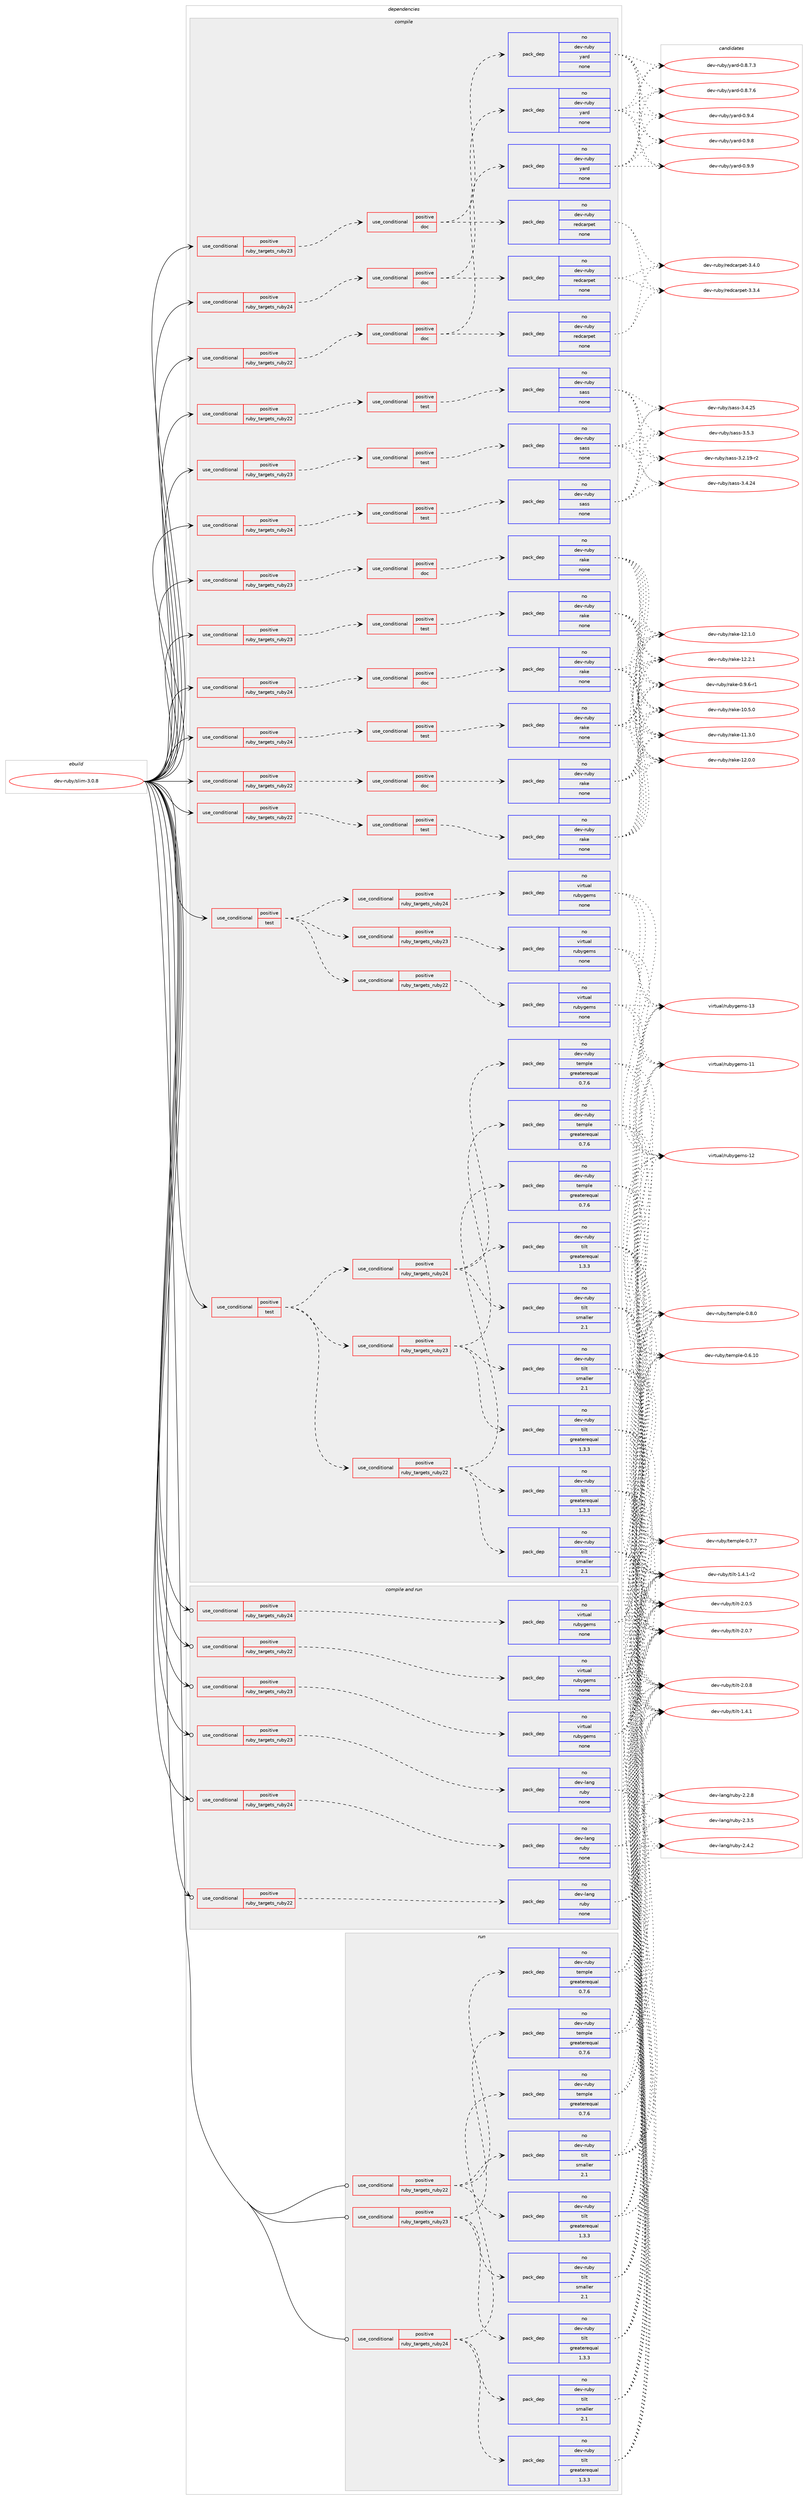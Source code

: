 digraph prolog {

# *************
# Graph options
# *************

newrank=true;
concentrate=true;
compound=true;
graph [rankdir=LR,fontname=Helvetica,fontsize=10,ranksep=1.5];#, ranksep=2.5, nodesep=0.2];
edge  [arrowhead=vee];
node  [fontname=Helvetica,fontsize=10];

# **********
# The ebuild
# **********

subgraph cluster_leftcol {
color=gray;
rank=same;
label=<<i>ebuild</i>>;
id [label="dev-ruby/slim-3.0.8", color=red, width=4, href="../dev-ruby/slim-3.0.8.svg"];
}

# ****************
# The dependencies
# ****************

subgraph cluster_midcol {
color=gray;
label=<<i>dependencies</i>>;
subgraph cluster_compile {
fillcolor="#eeeeee";
style=filled;
label=<<i>compile</i>>;
subgraph cond73473 {
dependency271783 [label=<<TABLE BORDER="0" CELLBORDER="1" CELLSPACING="0" CELLPADDING="4"><TR><TD ROWSPAN="3" CELLPADDING="10">use_conditional</TD></TR><TR><TD>positive</TD></TR><TR><TD>ruby_targets_ruby22</TD></TR></TABLE>>, shape=none, color=red];
subgraph cond73474 {
dependency271784 [label=<<TABLE BORDER="0" CELLBORDER="1" CELLSPACING="0" CELLPADDING="4"><TR><TD ROWSPAN="3" CELLPADDING="10">use_conditional</TD></TR><TR><TD>positive</TD></TR><TR><TD>doc</TD></TR></TABLE>>, shape=none, color=red];
subgraph pack194194 {
dependency271785 [label=<<TABLE BORDER="0" CELLBORDER="1" CELLSPACING="0" CELLPADDING="4" WIDTH="220"><TR><TD ROWSPAN="6" CELLPADDING="30">pack_dep</TD></TR><TR><TD WIDTH="110">no</TD></TR><TR><TD>dev-ruby</TD></TR><TR><TD>rake</TD></TR><TR><TD>none</TD></TR><TR><TD></TD></TR></TABLE>>, shape=none, color=blue];
}
dependency271784:e -> dependency271785:w [weight=20,style="dashed",arrowhead="vee"];
}
dependency271783:e -> dependency271784:w [weight=20,style="dashed",arrowhead="vee"];
}
id:e -> dependency271783:w [weight=20,style="solid",arrowhead="vee"];
subgraph cond73475 {
dependency271786 [label=<<TABLE BORDER="0" CELLBORDER="1" CELLSPACING="0" CELLPADDING="4"><TR><TD ROWSPAN="3" CELLPADDING="10">use_conditional</TD></TR><TR><TD>positive</TD></TR><TR><TD>ruby_targets_ruby22</TD></TR></TABLE>>, shape=none, color=red];
subgraph cond73476 {
dependency271787 [label=<<TABLE BORDER="0" CELLBORDER="1" CELLSPACING="0" CELLPADDING="4"><TR><TD ROWSPAN="3" CELLPADDING="10">use_conditional</TD></TR><TR><TD>positive</TD></TR><TR><TD>doc</TD></TR></TABLE>>, shape=none, color=red];
subgraph pack194195 {
dependency271788 [label=<<TABLE BORDER="0" CELLBORDER="1" CELLSPACING="0" CELLPADDING="4" WIDTH="220"><TR><TD ROWSPAN="6" CELLPADDING="30">pack_dep</TD></TR><TR><TD WIDTH="110">no</TD></TR><TR><TD>dev-ruby</TD></TR><TR><TD>yard</TD></TR><TR><TD>none</TD></TR><TR><TD></TD></TR></TABLE>>, shape=none, color=blue];
}
dependency271787:e -> dependency271788:w [weight=20,style="dashed",arrowhead="vee"];
subgraph pack194196 {
dependency271789 [label=<<TABLE BORDER="0" CELLBORDER="1" CELLSPACING="0" CELLPADDING="4" WIDTH="220"><TR><TD ROWSPAN="6" CELLPADDING="30">pack_dep</TD></TR><TR><TD WIDTH="110">no</TD></TR><TR><TD>dev-ruby</TD></TR><TR><TD>redcarpet</TD></TR><TR><TD>none</TD></TR><TR><TD></TD></TR></TABLE>>, shape=none, color=blue];
}
dependency271787:e -> dependency271789:w [weight=20,style="dashed",arrowhead="vee"];
}
dependency271786:e -> dependency271787:w [weight=20,style="dashed",arrowhead="vee"];
}
id:e -> dependency271786:w [weight=20,style="solid",arrowhead="vee"];
subgraph cond73477 {
dependency271790 [label=<<TABLE BORDER="0" CELLBORDER="1" CELLSPACING="0" CELLPADDING="4"><TR><TD ROWSPAN="3" CELLPADDING="10">use_conditional</TD></TR><TR><TD>positive</TD></TR><TR><TD>ruby_targets_ruby22</TD></TR></TABLE>>, shape=none, color=red];
subgraph cond73478 {
dependency271791 [label=<<TABLE BORDER="0" CELLBORDER="1" CELLSPACING="0" CELLPADDING="4"><TR><TD ROWSPAN="3" CELLPADDING="10">use_conditional</TD></TR><TR><TD>positive</TD></TR><TR><TD>test</TD></TR></TABLE>>, shape=none, color=red];
subgraph pack194197 {
dependency271792 [label=<<TABLE BORDER="0" CELLBORDER="1" CELLSPACING="0" CELLPADDING="4" WIDTH="220"><TR><TD ROWSPAN="6" CELLPADDING="30">pack_dep</TD></TR><TR><TD WIDTH="110">no</TD></TR><TR><TD>dev-ruby</TD></TR><TR><TD>rake</TD></TR><TR><TD>none</TD></TR><TR><TD></TD></TR></TABLE>>, shape=none, color=blue];
}
dependency271791:e -> dependency271792:w [weight=20,style="dashed",arrowhead="vee"];
}
dependency271790:e -> dependency271791:w [weight=20,style="dashed",arrowhead="vee"];
}
id:e -> dependency271790:w [weight=20,style="solid",arrowhead="vee"];
subgraph cond73479 {
dependency271793 [label=<<TABLE BORDER="0" CELLBORDER="1" CELLSPACING="0" CELLPADDING="4"><TR><TD ROWSPAN="3" CELLPADDING="10">use_conditional</TD></TR><TR><TD>positive</TD></TR><TR><TD>ruby_targets_ruby22</TD></TR></TABLE>>, shape=none, color=red];
subgraph cond73480 {
dependency271794 [label=<<TABLE BORDER="0" CELLBORDER="1" CELLSPACING="0" CELLPADDING="4"><TR><TD ROWSPAN="3" CELLPADDING="10">use_conditional</TD></TR><TR><TD>positive</TD></TR><TR><TD>test</TD></TR></TABLE>>, shape=none, color=red];
subgraph pack194198 {
dependency271795 [label=<<TABLE BORDER="0" CELLBORDER="1" CELLSPACING="0" CELLPADDING="4" WIDTH="220"><TR><TD ROWSPAN="6" CELLPADDING="30">pack_dep</TD></TR><TR><TD WIDTH="110">no</TD></TR><TR><TD>dev-ruby</TD></TR><TR><TD>sass</TD></TR><TR><TD>none</TD></TR><TR><TD></TD></TR></TABLE>>, shape=none, color=blue];
}
dependency271794:e -> dependency271795:w [weight=20,style="dashed",arrowhead="vee"];
}
dependency271793:e -> dependency271794:w [weight=20,style="dashed",arrowhead="vee"];
}
id:e -> dependency271793:w [weight=20,style="solid",arrowhead="vee"];
subgraph cond73481 {
dependency271796 [label=<<TABLE BORDER="0" CELLBORDER="1" CELLSPACING="0" CELLPADDING="4"><TR><TD ROWSPAN="3" CELLPADDING="10">use_conditional</TD></TR><TR><TD>positive</TD></TR><TR><TD>ruby_targets_ruby23</TD></TR></TABLE>>, shape=none, color=red];
subgraph cond73482 {
dependency271797 [label=<<TABLE BORDER="0" CELLBORDER="1" CELLSPACING="0" CELLPADDING="4"><TR><TD ROWSPAN="3" CELLPADDING="10">use_conditional</TD></TR><TR><TD>positive</TD></TR><TR><TD>doc</TD></TR></TABLE>>, shape=none, color=red];
subgraph pack194199 {
dependency271798 [label=<<TABLE BORDER="0" CELLBORDER="1" CELLSPACING="0" CELLPADDING="4" WIDTH="220"><TR><TD ROWSPAN="6" CELLPADDING="30">pack_dep</TD></TR><TR><TD WIDTH="110">no</TD></TR><TR><TD>dev-ruby</TD></TR><TR><TD>rake</TD></TR><TR><TD>none</TD></TR><TR><TD></TD></TR></TABLE>>, shape=none, color=blue];
}
dependency271797:e -> dependency271798:w [weight=20,style="dashed",arrowhead="vee"];
}
dependency271796:e -> dependency271797:w [weight=20,style="dashed",arrowhead="vee"];
}
id:e -> dependency271796:w [weight=20,style="solid",arrowhead="vee"];
subgraph cond73483 {
dependency271799 [label=<<TABLE BORDER="0" CELLBORDER="1" CELLSPACING="0" CELLPADDING="4"><TR><TD ROWSPAN="3" CELLPADDING="10">use_conditional</TD></TR><TR><TD>positive</TD></TR><TR><TD>ruby_targets_ruby23</TD></TR></TABLE>>, shape=none, color=red];
subgraph cond73484 {
dependency271800 [label=<<TABLE BORDER="0" CELLBORDER="1" CELLSPACING="0" CELLPADDING="4"><TR><TD ROWSPAN="3" CELLPADDING="10">use_conditional</TD></TR><TR><TD>positive</TD></TR><TR><TD>doc</TD></TR></TABLE>>, shape=none, color=red];
subgraph pack194200 {
dependency271801 [label=<<TABLE BORDER="0" CELLBORDER="1" CELLSPACING="0" CELLPADDING="4" WIDTH="220"><TR><TD ROWSPAN="6" CELLPADDING="30">pack_dep</TD></TR><TR><TD WIDTH="110">no</TD></TR><TR><TD>dev-ruby</TD></TR><TR><TD>yard</TD></TR><TR><TD>none</TD></TR><TR><TD></TD></TR></TABLE>>, shape=none, color=blue];
}
dependency271800:e -> dependency271801:w [weight=20,style="dashed",arrowhead="vee"];
subgraph pack194201 {
dependency271802 [label=<<TABLE BORDER="0" CELLBORDER="1" CELLSPACING="0" CELLPADDING="4" WIDTH="220"><TR><TD ROWSPAN="6" CELLPADDING="30">pack_dep</TD></TR><TR><TD WIDTH="110">no</TD></TR><TR><TD>dev-ruby</TD></TR><TR><TD>redcarpet</TD></TR><TR><TD>none</TD></TR><TR><TD></TD></TR></TABLE>>, shape=none, color=blue];
}
dependency271800:e -> dependency271802:w [weight=20,style="dashed",arrowhead="vee"];
}
dependency271799:e -> dependency271800:w [weight=20,style="dashed",arrowhead="vee"];
}
id:e -> dependency271799:w [weight=20,style="solid",arrowhead="vee"];
subgraph cond73485 {
dependency271803 [label=<<TABLE BORDER="0" CELLBORDER="1" CELLSPACING="0" CELLPADDING="4"><TR><TD ROWSPAN="3" CELLPADDING="10">use_conditional</TD></TR><TR><TD>positive</TD></TR><TR><TD>ruby_targets_ruby23</TD></TR></TABLE>>, shape=none, color=red];
subgraph cond73486 {
dependency271804 [label=<<TABLE BORDER="0" CELLBORDER="1" CELLSPACING="0" CELLPADDING="4"><TR><TD ROWSPAN="3" CELLPADDING="10">use_conditional</TD></TR><TR><TD>positive</TD></TR><TR><TD>test</TD></TR></TABLE>>, shape=none, color=red];
subgraph pack194202 {
dependency271805 [label=<<TABLE BORDER="0" CELLBORDER="1" CELLSPACING="0" CELLPADDING="4" WIDTH="220"><TR><TD ROWSPAN="6" CELLPADDING="30">pack_dep</TD></TR><TR><TD WIDTH="110">no</TD></TR><TR><TD>dev-ruby</TD></TR><TR><TD>rake</TD></TR><TR><TD>none</TD></TR><TR><TD></TD></TR></TABLE>>, shape=none, color=blue];
}
dependency271804:e -> dependency271805:w [weight=20,style="dashed",arrowhead="vee"];
}
dependency271803:e -> dependency271804:w [weight=20,style="dashed",arrowhead="vee"];
}
id:e -> dependency271803:w [weight=20,style="solid",arrowhead="vee"];
subgraph cond73487 {
dependency271806 [label=<<TABLE BORDER="0" CELLBORDER="1" CELLSPACING="0" CELLPADDING="4"><TR><TD ROWSPAN="3" CELLPADDING="10">use_conditional</TD></TR><TR><TD>positive</TD></TR><TR><TD>ruby_targets_ruby23</TD></TR></TABLE>>, shape=none, color=red];
subgraph cond73488 {
dependency271807 [label=<<TABLE BORDER="0" CELLBORDER="1" CELLSPACING="0" CELLPADDING="4"><TR><TD ROWSPAN="3" CELLPADDING="10">use_conditional</TD></TR><TR><TD>positive</TD></TR><TR><TD>test</TD></TR></TABLE>>, shape=none, color=red];
subgraph pack194203 {
dependency271808 [label=<<TABLE BORDER="0" CELLBORDER="1" CELLSPACING="0" CELLPADDING="4" WIDTH="220"><TR><TD ROWSPAN="6" CELLPADDING="30">pack_dep</TD></TR><TR><TD WIDTH="110">no</TD></TR><TR><TD>dev-ruby</TD></TR><TR><TD>sass</TD></TR><TR><TD>none</TD></TR><TR><TD></TD></TR></TABLE>>, shape=none, color=blue];
}
dependency271807:e -> dependency271808:w [weight=20,style="dashed",arrowhead="vee"];
}
dependency271806:e -> dependency271807:w [weight=20,style="dashed",arrowhead="vee"];
}
id:e -> dependency271806:w [weight=20,style="solid",arrowhead="vee"];
subgraph cond73489 {
dependency271809 [label=<<TABLE BORDER="0" CELLBORDER="1" CELLSPACING="0" CELLPADDING="4"><TR><TD ROWSPAN="3" CELLPADDING="10">use_conditional</TD></TR><TR><TD>positive</TD></TR><TR><TD>ruby_targets_ruby24</TD></TR></TABLE>>, shape=none, color=red];
subgraph cond73490 {
dependency271810 [label=<<TABLE BORDER="0" CELLBORDER="1" CELLSPACING="0" CELLPADDING="4"><TR><TD ROWSPAN="3" CELLPADDING="10">use_conditional</TD></TR><TR><TD>positive</TD></TR><TR><TD>doc</TD></TR></TABLE>>, shape=none, color=red];
subgraph pack194204 {
dependency271811 [label=<<TABLE BORDER="0" CELLBORDER="1" CELLSPACING="0" CELLPADDING="4" WIDTH="220"><TR><TD ROWSPAN="6" CELLPADDING="30">pack_dep</TD></TR><TR><TD WIDTH="110">no</TD></TR><TR><TD>dev-ruby</TD></TR><TR><TD>rake</TD></TR><TR><TD>none</TD></TR><TR><TD></TD></TR></TABLE>>, shape=none, color=blue];
}
dependency271810:e -> dependency271811:w [weight=20,style="dashed",arrowhead="vee"];
}
dependency271809:e -> dependency271810:w [weight=20,style="dashed",arrowhead="vee"];
}
id:e -> dependency271809:w [weight=20,style="solid",arrowhead="vee"];
subgraph cond73491 {
dependency271812 [label=<<TABLE BORDER="0" CELLBORDER="1" CELLSPACING="0" CELLPADDING="4"><TR><TD ROWSPAN="3" CELLPADDING="10">use_conditional</TD></TR><TR><TD>positive</TD></TR><TR><TD>ruby_targets_ruby24</TD></TR></TABLE>>, shape=none, color=red];
subgraph cond73492 {
dependency271813 [label=<<TABLE BORDER="0" CELLBORDER="1" CELLSPACING="0" CELLPADDING="4"><TR><TD ROWSPAN="3" CELLPADDING="10">use_conditional</TD></TR><TR><TD>positive</TD></TR><TR><TD>doc</TD></TR></TABLE>>, shape=none, color=red];
subgraph pack194205 {
dependency271814 [label=<<TABLE BORDER="0" CELLBORDER="1" CELLSPACING="0" CELLPADDING="4" WIDTH="220"><TR><TD ROWSPAN="6" CELLPADDING="30">pack_dep</TD></TR><TR><TD WIDTH="110">no</TD></TR><TR><TD>dev-ruby</TD></TR><TR><TD>yard</TD></TR><TR><TD>none</TD></TR><TR><TD></TD></TR></TABLE>>, shape=none, color=blue];
}
dependency271813:e -> dependency271814:w [weight=20,style="dashed",arrowhead="vee"];
subgraph pack194206 {
dependency271815 [label=<<TABLE BORDER="0" CELLBORDER="1" CELLSPACING="0" CELLPADDING="4" WIDTH="220"><TR><TD ROWSPAN="6" CELLPADDING="30">pack_dep</TD></TR><TR><TD WIDTH="110">no</TD></TR><TR><TD>dev-ruby</TD></TR><TR><TD>redcarpet</TD></TR><TR><TD>none</TD></TR><TR><TD></TD></TR></TABLE>>, shape=none, color=blue];
}
dependency271813:e -> dependency271815:w [weight=20,style="dashed",arrowhead="vee"];
}
dependency271812:e -> dependency271813:w [weight=20,style="dashed",arrowhead="vee"];
}
id:e -> dependency271812:w [weight=20,style="solid",arrowhead="vee"];
subgraph cond73493 {
dependency271816 [label=<<TABLE BORDER="0" CELLBORDER="1" CELLSPACING="0" CELLPADDING="4"><TR><TD ROWSPAN="3" CELLPADDING="10">use_conditional</TD></TR><TR><TD>positive</TD></TR><TR><TD>ruby_targets_ruby24</TD></TR></TABLE>>, shape=none, color=red];
subgraph cond73494 {
dependency271817 [label=<<TABLE BORDER="0" CELLBORDER="1" CELLSPACING="0" CELLPADDING="4"><TR><TD ROWSPAN="3" CELLPADDING="10">use_conditional</TD></TR><TR><TD>positive</TD></TR><TR><TD>test</TD></TR></TABLE>>, shape=none, color=red];
subgraph pack194207 {
dependency271818 [label=<<TABLE BORDER="0" CELLBORDER="1" CELLSPACING="0" CELLPADDING="4" WIDTH="220"><TR><TD ROWSPAN="6" CELLPADDING="30">pack_dep</TD></TR><TR><TD WIDTH="110">no</TD></TR><TR><TD>dev-ruby</TD></TR><TR><TD>rake</TD></TR><TR><TD>none</TD></TR><TR><TD></TD></TR></TABLE>>, shape=none, color=blue];
}
dependency271817:e -> dependency271818:w [weight=20,style="dashed",arrowhead="vee"];
}
dependency271816:e -> dependency271817:w [weight=20,style="dashed",arrowhead="vee"];
}
id:e -> dependency271816:w [weight=20,style="solid",arrowhead="vee"];
subgraph cond73495 {
dependency271819 [label=<<TABLE BORDER="0" CELLBORDER="1" CELLSPACING="0" CELLPADDING="4"><TR><TD ROWSPAN="3" CELLPADDING="10">use_conditional</TD></TR><TR><TD>positive</TD></TR><TR><TD>ruby_targets_ruby24</TD></TR></TABLE>>, shape=none, color=red];
subgraph cond73496 {
dependency271820 [label=<<TABLE BORDER="0" CELLBORDER="1" CELLSPACING="0" CELLPADDING="4"><TR><TD ROWSPAN="3" CELLPADDING="10">use_conditional</TD></TR><TR><TD>positive</TD></TR><TR><TD>test</TD></TR></TABLE>>, shape=none, color=red];
subgraph pack194208 {
dependency271821 [label=<<TABLE BORDER="0" CELLBORDER="1" CELLSPACING="0" CELLPADDING="4" WIDTH="220"><TR><TD ROWSPAN="6" CELLPADDING="30">pack_dep</TD></TR><TR><TD WIDTH="110">no</TD></TR><TR><TD>dev-ruby</TD></TR><TR><TD>sass</TD></TR><TR><TD>none</TD></TR><TR><TD></TD></TR></TABLE>>, shape=none, color=blue];
}
dependency271820:e -> dependency271821:w [weight=20,style="dashed",arrowhead="vee"];
}
dependency271819:e -> dependency271820:w [weight=20,style="dashed",arrowhead="vee"];
}
id:e -> dependency271819:w [weight=20,style="solid",arrowhead="vee"];
subgraph cond73497 {
dependency271822 [label=<<TABLE BORDER="0" CELLBORDER="1" CELLSPACING="0" CELLPADDING="4"><TR><TD ROWSPAN="3" CELLPADDING="10">use_conditional</TD></TR><TR><TD>positive</TD></TR><TR><TD>test</TD></TR></TABLE>>, shape=none, color=red];
subgraph cond73498 {
dependency271823 [label=<<TABLE BORDER="0" CELLBORDER="1" CELLSPACING="0" CELLPADDING="4"><TR><TD ROWSPAN="3" CELLPADDING="10">use_conditional</TD></TR><TR><TD>positive</TD></TR><TR><TD>ruby_targets_ruby22</TD></TR></TABLE>>, shape=none, color=red];
subgraph pack194209 {
dependency271824 [label=<<TABLE BORDER="0" CELLBORDER="1" CELLSPACING="0" CELLPADDING="4" WIDTH="220"><TR><TD ROWSPAN="6" CELLPADDING="30">pack_dep</TD></TR><TR><TD WIDTH="110">no</TD></TR><TR><TD>dev-ruby</TD></TR><TR><TD>tilt</TD></TR><TR><TD>greaterequal</TD></TR><TR><TD>1.3.3</TD></TR></TABLE>>, shape=none, color=blue];
}
dependency271823:e -> dependency271824:w [weight=20,style="dashed",arrowhead="vee"];
subgraph pack194210 {
dependency271825 [label=<<TABLE BORDER="0" CELLBORDER="1" CELLSPACING="0" CELLPADDING="4" WIDTH="220"><TR><TD ROWSPAN="6" CELLPADDING="30">pack_dep</TD></TR><TR><TD WIDTH="110">no</TD></TR><TR><TD>dev-ruby</TD></TR><TR><TD>tilt</TD></TR><TR><TD>smaller</TD></TR><TR><TD>2.1</TD></TR></TABLE>>, shape=none, color=blue];
}
dependency271823:e -> dependency271825:w [weight=20,style="dashed",arrowhead="vee"];
subgraph pack194211 {
dependency271826 [label=<<TABLE BORDER="0" CELLBORDER="1" CELLSPACING="0" CELLPADDING="4" WIDTH="220"><TR><TD ROWSPAN="6" CELLPADDING="30">pack_dep</TD></TR><TR><TD WIDTH="110">no</TD></TR><TR><TD>dev-ruby</TD></TR><TR><TD>temple</TD></TR><TR><TD>greaterequal</TD></TR><TR><TD>0.7.6</TD></TR></TABLE>>, shape=none, color=blue];
}
dependency271823:e -> dependency271826:w [weight=20,style="dashed",arrowhead="vee"];
}
dependency271822:e -> dependency271823:w [weight=20,style="dashed",arrowhead="vee"];
subgraph cond73499 {
dependency271827 [label=<<TABLE BORDER="0" CELLBORDER="1" CELLSPACING="0" CELLPADDING="4"><TR><TD ROWSPAN="3" CELLPADDING="10">use_conditional</TD></TR><TR><TD>positive</TD></TR><TR><TD>ruby_targets_ruby23</TD></TR></TABLE>>, shape=none, color=red];
subgraph pack194212 {
dependency271828 [label=<<TABLE BORDER="0" CELLBORDER="1" CELLSPACING="0" CELLPADDING="4" WIDTH="220"><TR><TD ROWSPAN="6" CELLPADDING="30">pack_dep</TD></TR><TR><TD WIDTH="110">no</TD></TR><TR><TD>dev-ruby</TD></TR><TR><TD>tilt</TD></TR><TR><TD>greaterequal</TD></TR><TR><TD>1.3.3</TD></TR></TABLE>>, shape=none, color=blue];
}
dependency271827:e -> dependency271828:w [weight=20,style="dashed",arrowhead="vee"];
subgraph pack194213 {
dependency271829 [label=<<TABLE BORDER="0" CELLBORDER="1" CELLSPACING="0" CELLPADDING="4" WIDTH="220"><TR><TD ROWSPAN="6" CELLPADDING="30">pack_dep</TD></TR><TR><TD WIDTH="110">no</TD></TR><TR><TD>dev-ruby</TD></TR><TR><TD>tilt</TD></TR><TR><TD>smaller</TD></TR><TR><TD>2.1</TD></TR></TABLE>>, shape=none, color=blue];
}
dependency271827:e -> dependency271829:w [weight=20,style="dashed",arrowhead="vee"];
subgraph pack194214 {
dependency271830 [label=<<TABLE BORDER="0" CELLBORDER="1" CELLSPACING="0" CELLPADDING="4" WIDTH="220"><TR><TD ROWSPAN="6" CELLPADDING="30">pack_dep</TD></TR><TR><TD WIDTH="110">no</TD></TR><TR><TD>dev-ruby</TD></TR><TR><TD>temple</TD></TR><TR><TD>greaterequal</TD></TR><TR><TD>0.7.6</TD></TR></TABLE>>, shape=none, color=blue];
}
dependency271827:e -> dependency271830:w [weight=20,style="dashed",arrowhead="vee"];
}
dependency271822:e -> dependency271827:w [weight=20,style="dashed",arrowhead="vee"];
subgraph cond73500 {
dependency271831 [label=<<TABLE BORDER="0" CELLBORDER="1" CELLSPACING="0" CELLPADDING="4"><TR><TD ROWSPAN="3" CELLPADDING="10">use_conditional</TD></TR><TR><TD>positive</TD></TR><TR><TD>ruby_targets_ruby24</TD></TR></TABLE>>, shape=none, color=red];
subgraph pack194215 {
dependency271832 [label=<<TABLE BORDER="0" CELLBORDER="1" CELLSPACING="0" CELLPADDING="4" WIDTH="220"><TR><TD ROWSPAN="6" CELLPADDING="30">pack_dep</TD></TR><TR><TD WIDTH="110">no</TD></TR><TR><TD>dev-ruby</TD></TR><TR><TD>tilt</TD></TR><TR><TD>greaterequal</TD></TR><TR><TD>1.3.3</TD></TR></TABLE>>, shape=none, color=blue];
}
dependency271831:e -> dependency271832:w [weight=20,style="dashed",arrowhead="vee"];
subgraph pack194216 {
dependency271833 [label=<<TABLE BORDER="0" CELLBORDER="1" CELLSPACING="0" CELLPADDING="4" WIDTH="220"><TR><TD ROWSPAN="6" CELLPADDING="30">pack_dep</TD></TR><TR><TD WIDTH="110">no</TD></TR><TR><TD>dev-ruby</TD></TR><TR><TD>tilt</TD></TR><TR><TD>smaller</TD></TR><TR><TD>2.1</TD></TR></TABLE>>, shape=none, color=blue];
}
dependency271831:e -> dependency271833:w [weight=20,style="dashed",arrowhead="vee"];
subgraph pack194217 {
dependency271834 [label=<<TABLE BORDER="0" CELLBORDER="1" CELLSPACING="0" CELLPADDING="4" WIDTH="220"><TR><TD ROWSPAN="6" CELLPADDING="30">pack_dep</TD></TR><TR><TD WIDTH="110">no</TD></TR><TR><TD>dev-ruby</TD></TR><TR><TD>temple</TD></TR><TR><TD>greaterequal</TD></TR><TR><TD>0.7.6</TD></TR></TABLE>>, shape=none, color=blue];
}
dependency271831:e -> dependency271834:w [weight=20,style="dashed",arrowhead="vee"];
}
dependency271822:e -> dependency271831:w [weight=20,style="dashed",arrowhead="vee"];
}
id:e -> dependency271822:w [weight=20,style="solid",arrowhead="vee"];
subgraph cond73501 {
dependency271835 [label=<<TABLE BORDER="0" CELLBORDER="1" CELLSPACING="0" CELLPADDING="4"><TR><TD ROWSPAN="3" CELLPADDING="10">use_conditional</TD></TR><TR><TD>positive</TD></TR><TR><TD>test</TD></TR></TABLE>>, shape=none, color=red];
subgraph cond73502 {
dependency271836 [label=<<TABLE BORDER="0" CELLBORDER="1" CELLSPACING="0" CELLPADDING="4"><TR><TD ROWSPAN="3" CELLPADDING="10">use_conditional</TD></TR><TR><TD>positive</TD></TR><TR><TD>ruby_targets_ruby22</TD></TR></TABLE>>, shape=none, color=red];
subgraph pack194218 {
dependency271837 [label=<<TABLE BORDER="0" CELLBORDER="1" CELLSPACING="0" CELLPADDING="4" WIDTH="220"><TR><TD ROWSPAN="6" CELLPADDING="30">pack_dep</TD></TR><TR><TD WIDTH="110">no</TD></TR><TR><TD>virtual</TD></TR><TR><TD>rubygems</TD></TR><TR><TD>none</TD></TR><TR><TD></TD></TR></TABLE>>, shape=none, color=blue];
}
dependency271836:e -> dependency271837:w [weight=20,style="dashed",arrowhead="vee"];
}
dependency271835:e -> dependency271836:w [weight=20,style="dashed",arrowhead="vee"];
subgraph cond73503 {
dependency271838 [label=<<TABLE BORDER="0" CELLBORDER="1" CELLSPACING="0" CELLPADDING="4"><TR><TD ROWSPAN="3" CELLPADDING="10">use_conditional</TD></TR><TR><TD>positive</TD></TR><TR><TD>ruby_targets_ruby23</TD></TR></TABLE>>, shape=none, color=red];
subgraph pack194219 {
dependency271839 [label=<<TABLE BORDER="0" CELLBORDER="1" CELLSPACING="0" CELLPADDING="4" WIDTH="220"><TR><TD ROWSPAN="6" CELLPADDING="30">pack_dep</TD></TR><TR><TD WIDTH="110">no</TD></TR><TR><TD>virtual</TD></TR><TR><TD>rubygems</TD></TR><TR><TD>none</TD></TR><TR><TD></TD></TR></TABLE>>, shape=none, color=blue];
}
dependency271838:e -> dependency271839:w [weight=20,style="dashed",arrowhead="vee"];
}
dependency271835:e -> dependency271838:w [weight=20,style="dashed",arrowhead="vee"];
subgraph cond73504 {
dependency271840 [label=<<TABLE BORDER="0" CELLBORDER="1" CELLSPACING="0" CELLPADDING="4"><TR><TD ROWSPAN="3" CELLPADDING="10">use_conditional</TD></TR><TR><TD>positive</TD></TR><TR><TD>ruby_targets_ruby24</TD></TR></TABLE>>, shape=none, color=red];
subgraph pack194220 {
dependency271841 [label=<<TABLE BORDER="0" CELLBORDER="1" CELLSPACING="0" CELLPADDING="4" WIDTH="220"><TR><TD ROWSPAN="6" CELLPADDING="30">pack_dep</TD></TR><TR><TD WIDTH="110">no</TD></TR><TR><TD>virtual</TD></TR><TR><TD>rubygems</TD></TR><TR><TD>none</TD></TR><TR><TD></TD></TR></TABLE>>, shape=none, color=blue];
}
dependency271840:e -> dependency271841:w [weight=20,style="dashed",arrowhead="vee"];
}
dependency271835:e -> dependency271840:w [weight=20,style="dashed",arrowhead="vee"];
}
id:e -> dependency271835:w [weight=20,style="solid",arrowhead="vee"];
}
subgraph cluster_compileandrun {
fillcolor="#eeeeee";
style=filled;
label=<<i>compile and run</i>>;
subgraph cond73505 {
dependency271842 [label=<<TABLE BORDER="0" CELLBORDER="1" CELLSPACING="0" CELLPADDING="4"><TR><TD ROWSPAN="3" CELLPADDING="10">use_conditional</TD></TR><TR><TD>positive</TD></TR><TR><TD>ruby_targets_ruby22</TD></TR></TABLE>>, shape=none, color=red];
subgraph pack194221 {
dependency271843 [label=<<TABLE BORDER="0" CELLBORDER="1" CELLSPACING="0" CELLPADDING="4" WIDTH="220"><TR><TD ROWSPAN="6" CELLPADDING="30">pack_dep</TD></TR><TR><TD WIDTH="110">no</TD></TR><TR><TD>dev-lang</TD></TR><TR><TD>ruby</TD></TR><TR><TD>none</TD></TR><TR><TD></TD></TR></TABLE>>, shape=none, color=blue];
}
dependency271842:e -> dependency271843:w [weight=20,style="dashed",arrowhead="vee"];
}
id:e -> dependency271842:w [weight=20,style="solid",arrowhead="odotvee"];
subgraph cond73506 {
dependency271844 [label=<<TABLE BORDER="0" CELLBORDER="1" CELLSPACING="0" CELLPADDING="4"><TR><TD ROWSPAN="3" CELLPADDING="10">use_conditional</TD></TR><TR><TD>positive</TD></TR><TR><TD>ruby_targets_ruby22</TD></TR></TABLE>>, shape=none, color=red];
subgraph pack194222 {
dependency271845 [label=<<TABLE BORDER="0" CELLBORDER="1" CELLSPACING="0" CELLPADDING="4" WIDTH="220"><TR><TD ROWSPAN="6" CELLPADDING="30">pack_dep</TD></TR><TR><TD WIDTH="110">no</TD></TR><TR><TD>virtual</TD></TR><TR><TD>rubygems</TD></TR><TR><TD>none</TD></TR><TR><TD></TD></TR></TABLE>>, shape=none, color=blue];
}
dependency271844:e -> dependency271845:w [weight=20,style="dashed",arrowhead="vee"];
}
id:e -> dependency271844:w [weight=20,style="solid",arrowhead="odotvee"];
subgraph cond73507 {
dependency271846 [label=<<TABLE BORDER="0" CELLBORDER="1" CELLSPACING="0" CELLPADDING="4"><TR><TD ROWSPAN="3" CELLPADDING="10">use_conditional</TD></TR><TR><TD>positive</TD></TR><TR><TD>ruby_targets_ruby23</TD></TR></TABLE>>, shape=none, color=red];
subgraph pack194223 {
dependency271847 [label=<<TABLE BORDER="0" CELLBORDER="1" CELLSPACING="0" CELLPADDING="4" WIDTH="220"><TR><TD ROWSPAN="6" CELLPADDING="30">pack_dep</TD></TR><TR><TD WIDTH="110">no</TD></TR><TR><TD>dev-lang</TD></TR><TR><TD>ruby</TD></TR><TR><TD>none</TD></TR><TR><TD></TD></TR></TABLE>>, shape=none, color=blue];
}
dependency271846:e -> dependency271847:w [weight=20,style="dashed",arrowhead="vee"];
}
id:e -> dependency271846:w [weight=20,style="solid",arrowhead="odotvee"];
subgraph cond73508 {
dependency271848 [label=<<TABLE BORDER="0" CELLBORDER="1" CELLSPACING="0" CELLPADDING="4"><TR><TD ROWSPAN="3" CELLPADDING="10">use_conditional</TD></TR><TR><TD>positive</TD></TR><TR><TD>ruby_targets_ruby23</TD></TR></TABLE>>, shape=none, color=red];
subgraph pack194224 {
dependency271849 [label=<<TABLE BORDER="0" CELLBORDER="1" CELLSPACING="0" CELLPADDING="4" WIDTH="220"><TR><TD ROWSPAN="6" CELLPADDING="30">pack_dep</TD></TR><TR><TD WIDTH="110">no</TD></TR><TR><TD>virtual</TD></TR><TR><TD>rubygems</TD></TR><TR><TD>none</TD></TR><TR><TD></TD></TR></TABLE>>, shape=none, color=blue];
}
dependency271848:e -> dependency271849:w [weight=20,style="dashed",arrowhead="vee"];
}
id:e -> dependency271848:w [weight=20,style="solid",arrowhead="odotvee"];
subgraph cond73509 {
dependency271850 [label=<<TABLE BORDER="0" CELLBORDER="1" CELLSPACING="0" CELLPADDING="4"><TR><TD ROWSPAN="3" CELLPADDING="10">use_conditional</TD></TR><TR><TD>positive</TD></TR><TR><TD>ruby_targets_ruby24</TD></TR></TABLE>>, shape=none, color=red];
subgraph pack194225 {
dependency271851 [label=<<TABLE BORDER="0" CELLBORDER="1" CELLSPACING="0" CELLPADDING="4" WIDTH="220"><TR><TD ROWSPAN="6" CELLPADDING="30">pack_dep</TD></TR><TR><TD WIDTH="110">no</TD></TR><TR><TD>dev-lang</TD></TR><TR><TD>ruby</TD></TR><TR><TD>none</TD></TR><TR><TD></TD></TR></TABLE>>, shape=none, color=blue];
}
dependency271850:e -> dependency271851:w [weight=20,style="dashed",arrowhead="vee"];
}
id:e -> dependency271850:w [weight=20,style="solid",arrowhead="odotvee"];
subgraph cond73510 {
dependency271852 [label=<<TABLE BORDER="0" CELLBORDER="1" CELLSPACING="0" CELLPADDING="4"><TR><TD ROWSPAN="3" CELLPADDING="10">use_conditional</TD></TR><TR><TD>positive</TD></TR><TR><TD>ruby_targets_ruby24</TD></TR></TABLE>>, shape=none, color=red];
subgraph pack194226 {
dependency271853 [label=<<TABLE BORDER="0" CELLBORDER="1" CELLSPACING="0" CELLPADDING="4" WIDTH="220"><TR><TD ROWSPAN="6" CELLPADDING="30">pack_dep</TD></TR><TR><TD WIDTH="110">no</TD></TR><TR><TD>virtual</TD></TR><TR><TD>rubygems</TD></TR><TR><TD>none</TD></TR><TR><TD></TD></TR></TABLE>>, shape=none, color=blue];
}
dependency271852:e -> dependency271853:w [weight=20,style="dashed",arrowhead="vee"];
}
id:e -> dependency271852:w [weight=20,style="solid",arrowhead="odotvee"];
}
subgraph cluster_run {
fillcolor="#eeeeee";
style=filled;
label=<<i>run</i>>;
subgraph cond73511 {
dependency271854 [label=<<TABLE BORDER="0" CELLBORDER="1" CELLSPACING="0" CELLPADDING="4"><TR><TD ROWSPAN="3" CELLPADDING="10">use_conditional</TD></TR><TR><TD>positive</TD></TR><TR><TD>ruby_targets_ruby22</TD></TR></TABLE>>, shape=none, color=red];
subgraph pack194227 {
dependency271855 [label=<<TABLE BORDER="0" CELLBORDER="1" CELLSPACING="0" CELLPADDING="4" WIDTH="220"><TR><TD ROWSPAN="6" CELLPADDING="30">pack_dep</TD></TR><TR><TD WIDTH="110">no</TD></TR><TR><TD>dev-ruby</TD></TR><TR><TD>tilt</TD></TR><TR><TD>greaterequal</TD></TR><TR><TD>1.3.3</TD></TR></TABLE>>, shape=none, color=blue];
}
dependency271854:e -> dependency271855:w [weight=20,style="dashed",arrowhead="vee"];
subgraph pack194228 {
dependency271856 [label=<<TABLE BORDER="0" CELLBORDER="1" CELLSPACING="0" CELLPADDING="4" WIDTH="220"><TR><TD ROWSPAN="6" CELLPADDING="30">pack_dep</TD></TR><TR><TD WIDTH="110">no</TD></TR><TR><TD>dev-ruby</TD></TR><TR><TD>tilt</TD></TR><TR><TD>smaller</TD></TR><TR><TD>2.1</TD></TR></TABLE>>, shape=none, color=blue];
}
dependency271854:e -> dependency271856:w [weight=20,style="dashed",arrowhead="vee"];
subgraph pack194229 {
dependency271857 [label=<<TABLE BORDER="0" CELLBORDER="1" CELLSPACING="0" CELLPADDING="4" WIDTH="220"><TR><TD ROWSPAN="6" CELLPADDING="30">pack_dep</TD></TR><TR><TD WIDTH="110">no</TD></TR><TR><TD>dev-ruby</TD></TR><TR><TD>temple</TD></TR><TR><TD>greaterequal</TD></TR><TR><TD>0.7.6</TD></TR></TABLE>>, shape=none, color=blue];
}
dependency271854:e -> dependency271857:w [weight=20,style="dashed",arrowhead="vee"];
}
id:e -> dependency271854:w [weight=20,style="solid",arrowhead="odot"];
subgraph cond73512 {
dependency271858 [label=<<TABLE BORDER="0" CELLBORDER="1" CELLSPACING="0" CELLPADDING="4"><TR><TD ROWSPAN="3" CELLPADDING="10">use_conditional</TD></TR><TR><TD>positive</TD></TR><TR><TD>ruby_targets_ruby23</TD></TR></TABLE>>, shape=none, color=red];
subgraph pack194230 {
dependency271859 [label=<<TABLE BORDER="0" CELLBORDER="1" CELLSPACING="0" CELLPADDING="4" WIDTH="220"><TR><TD ROWSPAN="6" CELLPADDING="30">pack_dep</TD></TR><TR><TD WIDTH="110">no</TD></TR><TR><TD>dev-ruby</TD></TR><TR><TD>tilt</TD></TR><TR><TD>greaterequal</TD></TR><TR><TD>1.3.3</TD></TR></TABLE>>, shape=none, color=blue];
}
dependency271858:e -> dependency271859:w [weight=20,style="dashed",arrowhead="vee"];
subgraph pack194231 {
dependency271860 [label=<<TABLE BORDER="0" CELLBORDER="1" CELLSPACING="0" CELLPADDING="4" WIDTH="220"><TR><TD ROWSPAN="6" CELLPADDING="30">pack_dep</TD></TR><TR><TD WIDTH="110">no</TD></TR><TR><TD>dev-ruby</TD></TR><TR><TD>tilt</TD></TR><TR><TD>smaller</TD></TR><TR><TD>2.1</TD></TR></TABLE>>, shape=none, color=blue];
}
dependency271858:e -> dependency271860:w [weight=20,style="dashed",arrowhead="vee"];
subgraph pack194232 {
dependency271861 [label=<<TABLE BORDER="0" CELLBORDER="1" CELLSPACING="0" CELLPADDING="4" WIDTH="220"><TR><TD ROWSPAN="6" CELLPADDING="30">pack_dep</TD></TR><TR><TD WIDTH="110">no</TD></TR><TR><TD>dev-ruby</TD></TR><TR><TD>temple</TD></TR><TR><TD>greaterequal</TD></TR><TR><TD>0.7.6</TD></TR></TABLE>>, shape=none, color=blue];
}
dependency271858:e -> dependency271861:w [weight=20,style="dashed",arrowhead="vee"];
}
id:e -> dependency271858:w [weight=20,style="solid",arrowhead="odot"];
subgraph cond73513 {
dependency271862 [label=<<TABLE BORDER="0" CELLBORDER="1" CELLSPACING="0" CELLPADDING="4"><TR><TD ROWSPAN="3" CELLPADDING="10">use_conditional</TD></TR><TR><TD>positive</TD></TR><TR><TD>ruby_targets_ruby24</TD></TR></TABLE>>, shape=none, color=red];
subgraph pack194233 {
dependency271863 [label=<<TABLE BORDER="0" CELLBORDER="1" CELLSPACING="0" CELLPADDING="4" WIDTH="220"><TR><TD ROWSPAN="6" CELLPADDING="30">pack_dep</TD></TR><TR><TD WIDTH="110">no</TD></TR><TR><TD>dev-ruby</TD></TR><TR><TD>tilt</TD></TR><TR><TD>greaterequal</TD></TR><TR><TD>1.3.3</TD></TR></TABLE>>, shape=none, color=blue];
}
dependency271862:e -> dependency271863:w [weight=20,style="dashed",arrowhead="vee"];
subgraph pack194234 {
dependency271864 [label=<<TABLE BORDER="0" CELLBORDER="1" CELLSPACING="0" CELLPADDING="4" WIDTH="220"><TR><TD ROWSPAN="6" CELLPADDING="30">pack_dep</TD></TR><TR><TD WIDTH="110">no</TD></TR><TR><TD>dev-ruby</TD></TR><TR><TD>tilt</TD></TR><TR><TD>smaller</TD></TR><TR><TD>2.1</TD></TR></TABLE>>, shape=none, color=blue];
}
dependency271862:e -> dependency271864:w [weight=20,style="dashed",arrowhead="vee"];
subgraph pack194235 {
dependency271865 [label=<<TABLE BORDER="0" CELLBORDER="1" CELLSPACING="0" CELLPADDING="4" WIDTH="220"><TR><TD ROWSPAN="6" CELLPADDING="30">pack_dep</TD></TR><TR><TD WIDTH="110">no</TD></TR><TR><TD>dev-ruby</TD></TR><TR><TD>temple</TD></TR><TR><TD>greaterequal</TD></TR><TR><TD>0.7.6</TD></TR></TABLE>>, shape=none, color=blue];
}
dependency271862:e -> dependency271865:w [weight=20,style="dashed",arrowhead="vee"];
}
id:e -> dependency271862:w [weight=20,style="solid",arrowhead="odot"];
}
}

# **************
# The candidates
# **************

subgraph cluster_choices {
rank=same;
color=gray;
label=<<i>candidates</i>>;

subgraph choice194194 {
color=black;
nodesep=1;
choice100101118451141179812147114971071014548465746544511449 [label="dev-ruby/rake-0.9.6-r1", color=red, width=4,href="../dev-ruby/rake-0.9.6-r1.svg"];
choice1001011184511411798121471149710710145494846534648 [label="dev-ruby/rake-10.5.0", color=red, width=4,href="../dev-ruby/rake-10.5.0.svg"];
choice1001011184511411798121471149710710145494946514648 [label="dev-ruby/rake-11.3.0", color=red, width=4,href="../dev-ruby/rake-11.3.0.svg"];
choice1001011184511411798121471149710710145495046484648 [label="dev-ruby/rake-12.0.0", color=red, width=4,href="../dev-ruby/rake-12.0.0.svg"];
choice1001011184511411798121471149710710145495046494648 [label="dev-ruby/rake-12.1.0", color=red, width=4,href="../dev-ruby/rake-12.1.0.svg"];
choice1001011184511411798121471149710710145495046504649 [label="dev-ruby/rake-12.2.1", color=red, width=4,href="../dev-ruby/rake-12.2.1.svg"];
dependency271785:e -> choice100101118451141179812147114971071014548465746544511449:w [style=dotted,weight="100"];
dependency271785:e -> choice1001011184511411798121471149710710145494846534648:w [style=dotted,weight="100"];
dependency271785:e -> choice1001011184511411798121471149710710145494946514648:w [style=dotted,weight="100"];
dependency271785:e -> choice1001011184511411798121471149710710145495046484648:w [style=dotted,weight="100"];
dependency271785:e -> choice1001011184511411798121471149710710145495046494648:w [style=dotted,weight="100"];
dependency271785:e -> choice1001011184511411798121471149710710145495046504649:w [style=dotted,weight="100"];
}
subgraph choice194195 {
color=black;
nodesep=1;
choice100101118451141179812147121971141004548465646554651 [label="dev-ruby/yard-0.8.7.3", color=red, width=4,href="../dev-ruby/yard-0.8.7.3.svg"];
choice100101118451141179812147121971141004548465646554654 [label="dev-ruby/yard-0.8.7.6", color=red, width=4,href="../dev-ruby/yard-0.8.7.6.svg"];
choice10010111845114117981214712197114100454846574652 [label="dev-ruby/yard-0.9.4", color=red, width=4,href="../dev-ruby/yard-0.9.4.svg"];
choice10010111845114117981214712197114100454846574656 [label="dev-ruby/yard-0.9.8", color=red, width=4,href="../dev-ruby/yard-0.9.8.svg"];
choice10010111845114117981214712197114100454846574657 [label="dev-ruby/yard-0.9.9", color=red, width=4,href="../dev-ruby/yard-0.9.9.svg"];
dependency271788:e -> choice100101118451141179812147121971141004548465646554651:w [style=dotted,weight="100"];
dependency271788:e -> choice100101118451141179812147121971141004548465646554654:w [style=dotted,weight="100"];
dependency271788:e -> choice10010111845114117981214712197114100454846574652:w [style=dotted,weight="100"];
dependency271788:e -> choice10010111845114117981214712197114100454846574656:w [style=dotted,weight="100"];
dependency271788:e -> choice10010111845114117981214712197114100454846574657:w [style=dotted,weight="100"];
}
subgraph choice194196 {
color=black;
nodesep=1;
choice1001011184511411798121471141011009997114112101116455146514652 [label="dev-ruby/redcarpet-3.3.4", color=red, width=4,href="../dev-ruby/redcarpet-3.3.4.svg"];
choice1001011184511411798121471141011009997114112101116455146524648 [label="dev-ruby/redcarpet-3.4.0", color=red, width=4,href="../dev-ruby/redcarpet-3.4.0.svg"];
dependency271789:e -> choice1001011184511411798121471141011009997114112101116455146514652:w [style=dotted,weight="100"];
dependency271789:e -> choice1001011184511411798121471141011009997114112101116455146524648:w [style=dotted,weight="100"];
}
subgraph choice194197 {
color=black;
nodesep=1;
choice100101118451141179812147114971071014548465746544511449 [label="dev-ruby/rake-0.9.6-r1", color=red, width=4,href="../dev-ruby/rake-0.9.6-r1.svg"];
choice1001011184511411798121471149710710145494846534648 [label="dev-ruby/rake-10.5.0", color=red, width=4,href="../dev-ruby/rake-10.5.0.svg"];
choice1001011184511411798121471149710710145494946514648 [label="dev-ruby/rake-11.3.0", color=red, width=4,href="../dev-ruby/rake-11.3.0.svg"];
choice1001011184511411798121471149710710145495046484648 [label="dev-ruby/rake-12.0.0", color=red, width=4,href="../dev-ruby/rake-12.0.0.svg"];
choice1001011184511411798121471149710710145495046494648 [label="dev-ruby/rake-12.1.0", color=red, width=4,href="../dev-ruby/rake-12.1.0.svg"];
choice1001011184511411798121471149710710145495046504649 [label="dev-ruby/rake-12.2.1", color=red, width=4,href="../dev-ruby/rake-12.2.1.svg"];
dependency271792:e -> choice100101118451141179812147114971071014548465746544511449:w [style=dotted,weight="100"];
dependency271792:e -> choice1001011184511411798121471149710710145494846534648:w [style=dotted,weight="100"];
dependency271792:e -> choice1001011184511411798121471149710710145494946514648:w [style=dotted,weight="100"];
dependency271792:e -> choice1001011184511411798121471149710710145495046484648:w [style=dotted,weight="100"];
dependency271792:e -> choice1001011184511411798121471149710710145495046494648:w [style=dotted,weight="100"];
dependency271792:e -> choice1001011184511411798121471149710710145495046504649:w [style=dotted,weight="100"];
}
subgraph choice194198 {
color=black;
nodesep=1;
choice10010111845114117981214711597115115455146504649574511450 [label="dev-ruby/sass-3.2.19-r2", color=red, width=4,href="../dev-ruby/sass-3.2.19-r2.svg"];
choice1001011184511411798121471159711511545514652465052 [label="dev-ruby/sass-3.4.24", color=red, width=4,href="../dev-ruby/sass-3.4.24.svg"];
choice1001011184511411798121471159711511545514652465053 [label="dev-ruby/sass-3.4.25", color=red, width=4,href="../dev-ruby/sass-3.4.25.svg"];
choice10010111845114117981214711597115115455146534651 [label="dev-ruby/sass-3.5.3", color=red, width=4,href="../dev-ruby/sass-3.5.3.svg"];
dependency271795:e -> choice10010111845114117981214711597115115455146504649574511450:w [style=dotted,weight="100"];
dependency271795:e -> choice1001011184511411798121471159711511545514652465052:w [style=dotted,weight="100"];
dependency271795:e -> choice1001011184511411798121471159711511545514652465053:w [style=dotted,weight="100"];
dependency271795:e -> choice10010111845114117981214711597115115455146534651:w [style=dotted,weight="100"];
}
subgraph choice194199 {
color=black;
nodesep=1;
choice100101118451141179812147114971071014548465746544511449 [label="dev-ruby/rake-0.9.6-r1", color=red, width=4,href="../dev-ruby/rake-0.9.6-r1.svg"];
choice1001011184511411798121471149710710145494846534648 [label="dev-ruby/rake-10.5.0", color=red, width=4,href="../dev-ruby/rake-10.5.0.svg"];
choice1001011184511411798121471149710710145494946514648 [label="dev-ruby/rake-11.3.0", color=red, width=4,href="../dev-ruby/rake-11.3.0.svg"];
choice1001011184511411798121471149710710145495046484648 [label="dev-ruby/rake-12.0.0", color=red, width=4,href="../dev-ruby/rake-12.0.0.svg"];
choice1001011184511411798121471149710710145495046494648 [label="dev-ruby/rake-12.1.0", color=red, width=4,href="../dev-ruby/rake-12.1.0.svg"];
choice1001011184511411798121471149710710145495046504649 [label="dev-ruby/rake-12.2.1", color=red, width=4,href="../dev-ruby/rake-12.2.1.svg"];
dependency271798:e -> choice100101118451141179812147114971071014548465746544511449:w [style=dotted,weight="100"];
dependency271798:e -> choice1001011184511411798121471149710710145494846534648:w [style=dotted,weight="100"];
dependency271798:e -> choice1001011184511411798121471149710710145494946514648:w [style=dotted,weight="100"];
dependency271798:e -> choice1001011184511411798121471149710710145495046484648:w [style=dotted,weight="100"];
dependency271798:e -> choice1001011184511411798121471149710710145495046494648:w [style=dotted,weight="100"];
dependency271798:e -> choice1001011184511411798121471149710710145495046504649:w [style=dotted,weight="100"];
}
subgraph choice194200 {
color=black;
nodesep=1;
choice100101118451141179812147121971141004548465646554651 [label="dev-ruby/yard-0.8.7.3", color=red, width=4,href="../dev-ruby/yard-0.8.7.3.svg"];
choice100101118451141179812147121971141004548465646554654 [label="dev-ruby/yard-0.8.7.6", color=red, width=4,href="../dev-ruby/yard-0.8.7.6.svg"];
choice10010111845114117981214712197114100454846574652 [label="dev-ruby/yard-0.9.4", color=red, width=4,href="../dev-ruby/yard-0.9.4.svg"];
choice10010111845114117981214712197114100454846574656 [label="dev-ruby/yard-0.9.8", color=red, width=4,href="../dev-ruby/yard-0.9.8.svg"];
choice10010111845114117981214712197114100454846574657 [label="dev-ruby/yard-0.9.9", color=red, width=4,href="../dev-ruby/yard-0.9.9.svg"];
dependency271801:e -> choice100101118451141179812147121971141004548465646554651:w [style=dotted,weight="100"];
dependency271801:e -> choice100101118451141179812147121971141004548465646554654:w [style=dotted,weight="100"];
dependency271801:e -> choice10010111845114117981214712197114100454846574652:w [style=dotted,weight="100"];
dependency271801:e -> choice10010111845114117981214712197114100454846574656:w [style=dotted,weight="100"];
dependency271801:e -> choice10010111845114117981214712197114100454846574657:w [style=dotted,weight="100"];
}
subgraph choice194201 {
color=black;
nodesep=1;
choice1001011184511411798121471141011009997114112101116455146514652 [label="dev-ruby/redcarpet-3.3.4", color=red, width=4,href="../dev-ruby/redcarpet-3.3.4.svg"];
choice1001011184511411798121471141011009997114112101116455146524648 [label="dev-ruby/redcarpet-3.4.0", color=red, width=4,href="../dev-ruby/redcarpet-3.4.0.svg"];
dependency271802:e -> choice1001011184511411798121471141011009997114112101116455146514652:w [style=dotted,weight="100"];
dependency271802:e -> choice1001011184511411798121471141011009997114112101116455146524648:w [style=dotted,weight="100"];
}
subgraph choice194202 {
color=black;
nodesep=1;
choice100101118451141179812147114971071014548465746544511449 [label="dev-ruby/rake-0.9.6-r1", color=red, width=4,href="../dev-ruby/rake-0.9.6-r1.svg"];
choice1001011184511411798121471149710710145494846534648 [label="dev-ruby/rake-10.5.0", color=red, width=4,href="../dev-ruby/rake-10.5.0.svg"];
choice1001011184511411798121471149710710145494946514648 [label="dev-ruby/rake-11.3.0", color=red, width=4,href="../dev-ruby/rake-11.3.0.svg"];
choice1001011184511411798121471149710710145495046484648 [label="dev-ruby/rake-12.0.0", color=red, width=4,href="../dev-ruby/rake-12.0.0.svg"];
choice1001011184511411798121471149710710145495046494648 [label="dev-ruby/rake-12.1.0", color=red, width=4,href="../dev-ruby/rake-12.1.0.svg"];
choice1001011184511411798121471149710710145495046504649 [label="dev-ruby/rake-12.2.1", color=red, width=4,href="../dev-ruby/rake-12.2.1.svg"];
dependency271805:e -> choice100101118451141179812147114971071014548465746544511449:w [style=dotted,weight="100"];
dependency271805:e -> choice1001011184511411798121471149710710145494846534648:w [style=dotted,weight="100"];
dependency271805:e -> choice1001011184511411798121471149710710145494946514648:w [style=dotted,weight="100"];
dependency271805:e -> choice1001011184511411798121471149710710145495046484648:w [style=dotted,weight="100"];
dependency271805:e -> choice1001011184511411798121471149710710145495046494648:w [style=dotted,weight="100"];
dependency271805:e -> choice1001011184511411798121471149710710145495046504649:w [style=dotted,weight="100"];
}
subgraph choice194203 {
color=black;
nodesep=1;
choice10010111845114117981214711597115115455146504649574511450 [label="dev-ruby/sass-3.2.19-r2", color=red, width=4,href="../dev-ruby/sass-3.2.19-r2.svg"];
choice1001011184511411798121471159711511545514652465052 [label="dev-ruby/sass-3.4.24", color=red, width=4,href="../dev-ruby/sass-3.4.24.svg"];
choice1001011184511411798121471159711511545514652465053 [label="dev-ruby/sass-3.4.25", color=red, width=4,href="../dev-ruby/sass-3.4.25.svg"];
choice10010111845114117981214711597115115455146534651 [label="dev-ruby/sass-3.5.3", color=red, width=4,href="../dev-ruby/sass-3.5.3.svg"];
dependency271808:e -> choice10010111845114117981214711597115115455146504649574511450:w [style=dotted,weight="100"];
dependency271808:e -> choice1001011184511411798121471159711511545514652465052:w [style=dotted,weight="100"];
dependency271808:e -> choice1001011184511411798121471159711511545514652465053:w [style=dotted,weight="100"];
dependency271808:e -> choice10010111845114117981214711597115115455146534651:w [style=dotted,weight="100"];
}
subgraph choice194204 {
color=black;
nodesep=1;
choice100101118451141179812147114971071014548465746544511449 [label="dev-ruby/rake-0.9.6-r1", color=red, width=4,href="../dev-ruby/rake-0.9.6-r1.svg"];
choice1001011184511411798121471149710710145494846534648 [label="dev-ruby/rake-10.5.0", color=red, width=4,href="../dev-ruby/rake-10.5.0.svg"];
choice1001011184511411798121471149710710145494946514648 [label="dev-ruby/rake-11.3.0", color=red, width=4,href="../dev-ruby/rake-11.3.0.svg"];
choice1001011184511411798121471149710710145495046484648 [label="dev-ruby/rake-12.0.0", color=red, width=4,href="../dev-ruby/rake-12.0.0.svg"];
choice1001011184511411798121471149710710145495046494648 [label="dev-ruby/rake-12.1.0", color=red, width=4,href="../dev-ruby/rake-12.1.0.svg"];
choice1001011184511411798121471149710710145495046504649 [label="dev-ruby/rake-12.2.1", color=red, width=4,href="../dev-ruby/rake-12.2.1.svg"];
dependency271811:e -> choice100101118451141179812147114971071014548465746544511449:w [style=dotted,weight="100"];
dependency271811:e -> choice1001011184511411798121471149710710145494846534648:w [style=dotted,weight="100"];
dependency271811:e -> choice1001011184511411798121471149710710145494946514648:w [style=dotted,weight="100"];
dependency271811:e -> choice1001011184511411798121471149710710145495046484648:w [style=dotted,weight="100"];
dependency271811:e -> choice1001011184511411798121471149710710145495046494648:w [style=dotted,weight="100"];
dependency271811:e -> choice1001011184511411798121471149710710145495046504649:w [style=dotted,weight="100"];
}
subgraph choice194205 {
color=black;
nodesep=1;
choice100101118451141179812147121971141004548465646554651 [label="dev-ruby/yard-0.8.7.3", color=red, width=4,href="../dev-ruby/yard-0.8.7.3.svg"];
choice100101118451141179812147121971141004548465646554654 [label="dev-ruby/yard-0.8.7.6", color=red, width=4,href="../dev-ruby/yard-0.8.7.6.svg"];
choice10010111845114117981214712197114100454846574652 [label="dev-ruby/yard-0.9.4", color=red, width=4,href="../dev-ruby/yard-0.9.4.svg"];
choice10010111845114117981214712197114100454846574656 [label="dev-ruby/yard-0.9.8", color=red, width=4,href="../dev-ruby/yard-0.9.8.svg"];
choice10010111845114117981214712197114100454846574657 [label="dev-ruby/yard-0.9.9", color=red, width=4,href="../dev-ruby/yard-0.9.9.svg"];
dependency271814:e -> choice100101118451141179812147121971141004548465646554651:w [style=dotted,weight="100"];
dependency271814:e -> choice100101118451141179812147121971141004548465646554654:w [style=dotted,weight="100"];
dependency271814:e -> choice10010111845114117981214712197114100454846574652:w [style=dotted,weight="100"];
dependency271814:e -> choice10010111845114117981214712197114100454846574656:w [style=dotted,weight="100"];
dependency271814:e -> choice10010111845114117981214712197114100454846574657:w [style=dotted,weight="100"];
}
subgraph choice194206 {
color=black;
nodesep=1;
choice1001011184511411798121471141011009997114112101116455146514652 [label="dev-ruby/redcarpet-3.3.4", color=red, width=4,href="../dev-ruby/redcarpet-3.3.4.svg"];
choice1001011184511411798121471141011009997114112101116455146524648 [label="dev-ruby/redcarpet-3.4.0", color=red, width=4,href="../dev-ruby/redcarpet-3.4.0.svg"];
dependency271815:e -> choice1001011184511411798121471141011009997114112101116455146514652:w [style=dotted,weight="100"];
dependency271815:e -> choice1001011184511411798121471141011009997114112101116455146524648:w [style=dotted,weight="100"];
}
subgraph choice194207 {
color=black;
nodesep=1;
choice100101118451141179812147114971071014548465746544511449 [label="dev-ruby/rake-0.9.6-r1", color=red, width=4,href="../dev-ruby/rake-0.9.6-r1.svg"];
choice1001011184511411798121471149710710145494846534648 [label="dev-ruby/rake-10.5.0", color=red, width=4,href="../dev-ruby/rake-10.5.0.svg"];
choice1001011184511411798121471149710710145494946514648 [label="dev-ruby/rake-11.3.0", color=red, width=4,href="../dev-ruby/rake-11.3.0.svg"];
choice1001011184511411798121471149710710145495046484648 [label="dev-ruby/rake-12.0.0", color=red, width=4,href="../dev-ruby/rake-12.0.0.svg"];
choice1001011184511411798121471149710710145495046494648 [label="dev-ruby/rake-12.1.0", color=red, width=4,href="../dev-ruby/rake-12.1.0.svg"];
choice1001011184511411798121471149710710145495046504649 [label="dev-ruby/rake-12.2.1", color=red, width=4,href="../dev-ruby/rake-12.2.1.svg"];
dependency271818:e -> choice100101118451141179812147114971071014548465746544511449:w [style=dotted,weight="100"];
dependency271818:e -> choice1001011184511411798121471149710710145494846534648:w [style=dotted,weight="100"];
dependency271818:e -> choice1001011184511411798121471149710710145494946514648:w [style=dotted,weight="100"];
dependency271818:e -> choice1001011184511411798121471149710710145495046484648:w [style=dotted,weight="100"];
dependency271818:e -> choice1001011184511411798121471149710710145495046494648:w [style=dotted,weight="100"];
dependency271818:e -> choice1001011184511411798121471149710710145495046504649:w [style=dotted,weight="100"];
}
subgraph choice194208 {
color=black;
nodesep=1;
choice10010111845114117981214711597115115455146504649574511450 [label="dev-ruby/sass-3.2.19-r2", color=red, width=4,href="../dev-ruby/sass-3.2.19-r2.svg"];
choice1001011184511411798121471159711511545514652465052 [label="dev-ruby/sass-3.4.24", color=red, width=4,href="../dev-ruby/sass-3.4.24.svg"];
choice1001011184511411798121471159711511545514652465053 [label="dev-ruby/sass-3.4.25", color=red, width=4,href="../dev-ruby/sass-3.4.25.svg"];
choice10010111845114117981214711597115115455146534651 [label="dev-ruby/sass-3.5.3", color=red, width=4,href="../dev-ruby/sass-3.5.3.svg"];
dependency271821:e -> choice10010111845114117981214711597115115455146504649574511450:w [style=dotted,weight="100"];
dependency271821:e -> choice1001011184511411798121471159711511545514652465052:w [style=dotted,weight="100"];
dependency271821:e -> choice1001011184511411798121471159711511545514652465053:w [style=dotted,weight="100"];
dependency271821:e -> choice10010111845114117981214711597115115455146534651:w [style=dotted,weight="100"];
}
subgraph choice194209 {
color=black;
nodesep=1;
choice100101118451141179812147116105108116454946524649 [label="dev-ruby/tilt-1.4.1", color=red, width=4,href="../dev-ruby/tilt-1.4.1.svg"];
choice1001011184511411798121471161051081164549465246494511450 [label="dev-ruby/tilt-1.4.1-r2", color=red, width=4,href="../dev-ruby/tilt-1.4.1-r2.svg"];
choice100101118451141179812147116105108116455046484653 [label="dev-ruby/tilt-2.0.5", color=red, width=4,href="../dev-ruby/tilt-2.0.5.svg"];
choice100101118451141179812147116105108116455046484655 [label="dev-ruby/tilt-2.0.7", color=red, width=4,href="../dev-ruby/tilt-2.0.7.svg"];
choice100101118451141179812147116105108116455046484656 [label="dev-ruby/tilt-2.0.8", color=red, width=4,href="../dev-ruby/tilt-2.0.8.svg"];
dependency271824:e -> choice100101118451141179812147116105108116454946524649:w [style=dotted,weight="100"];
dependency271824:e -> choice1001011184511411798121471161051081164549465246494511450:w [style=dotted,weight="100"];
dependency271824:e -> choice100101118451141179812147116105108116455046484653:w [style=dotted,weight="100"];
dependency271824:e -> choice100101118451141179812147116105108116455046484655:w [style=dotted,weight="100"];
dependency271824:e -> choice100101118451141179812147116105108116455046484656:w [style=dotted,weight="100"];
}
subgraph choice194210 {
color=black;
nodesep=1;
choice100101118451141179812147116105108116454946524649 [label="dev-ruby/tilt-1.4.1", color=red, width=4,href="../dev-ruby/tilt-1.4.1.svg"];
choice1001011184511411798121471161051081164549465246494511450 [label="dev-ruby/tilt-1.4.1-r2", color=red, width=4,href="../dev-ruby/tilt-1.4.1-r2.svg"];
choice100101118451141179812147116105108116455046484653 [label="dev-ruby/tilt-2.0.5", color=red, width=4,href="../dev-ruby/tilt-2.0.5.svg"];
choice100101118451141179812147116105108116455046484655 [label="dev-ruby/tilt-2.0.7", color=red, width=4,href="../dev-ruby/tilt-2.0.7.svg"];
choice100101118451141179812147116105108116455046484656 [label="dev-ruby/tilt-2.0.8", color=red, width=4,href="../dev-ruby/tilt-2.0.8.svg"];
dependency271825:e -> choice100101118451141179812147116105108116454946524649:w [style=dotted,weight="100"];
dependency271825:e -> choice1001011184511411798121471161051081164549465246494511450:w [style=dotted,weight="100"];
dependency271825:e -> choice100101118451141179812147116105108116455046484653:w [style=dotted,weight="100"];
dependency271825:e -> choice100101118451141179812147116105108116455046484655:w [style=dotted,weight="100"];
dependency271825:e -> choice100101118451141179812147116105108116455046484656:w [style=dotted,weight="100"];
}
subgraph choice194211 {
color=black;
nodesep=1;
choice10010111845114117981214711610110911210810145484654464948 [label="dev-ruby/temple-0.6.10", color=red, width=4,href="../dev-ruby/temple-0.6.10.svg"];
choice100101118451141179812147116101109112108101454846554655 [label="dev-ruby/temple-0.7.7", color=red, width=4,href="../dev-ruby/temple-0.7.7.svg"];
choice100101118451141179812147116101109112108101454846564648 [label="dev-ruby/temple-0.8.0", color=red, width=4,href="../dev-ruby/temple-0.8.0.svg"];
dependency271826:e -> choice10010111845114117981214711610110911210810145484654464948:w [style=dotted,weight="100"];
dependency271826:e -> choice100101118451141179812147116101109112108101454846554655:w [style=dotted,weight="100"];
dependency271826:e -> choice100101118451141179812147116101109112108101454846564648:w [style=dotted,weight="100"];
}
subgraph choice194212 {
color=black;
nodesep=1;
choice100101118451141179812147116105108116454946524649 [label="dev-ruby/tilt-1.4.1", color=red, width=4,href="../dev-ruby/tilt-1.4.1.svg"];
choice1001011184511411798121471161051081164549465246494511450 [label="dev-ruby/tilt-1.4.1-r2", color=red, width=4,href="../dev-ruby/tilt-1.4.1-r2.svg"];
choice100101118451141179812147116105108116455046484653 [label="dev-ruby/tilt-2.0.5", color=red, width=4,href="../dev-ruby/tilt-2.0.5.svg"];
choice100101118451141179812147116105108116455046484655 [label="dev-ruby/tilt-2.0.7", color=red, width=4,href="../dev-ruby/tilt-2.0.7.svg"];
choice100101118451141179812147116105108116455046484656 [label="dev-ruby/tilt-2.0.8", color=red, width=4,href="../dev-ruby/tilt-2.0.8.svg"];
dependency271828:e -> choice100101118451141179812147116105108116454946524649:w [style=dotted,weight="100"];
dependency271828:e -> choice1001011184511411798121471161051081164549465246494511450:w [style=dotted,weight="100"];
dependency271828:e -> choice100101118451141179812147116105108116455046484653:w [style=dotted,weight="100"];
dependency271828:e -> choice100101118451141179812147116105108116455046484655:w [style=dotted,weight="100"];
dependency271828:e -> choice100101118451141179812147116105108116455046484656:w [style=dotted,weight="100"];
}
subgraph choice194213 {
color=black;
nodesep=1;
choice100101118451141179812147116105108116454946524649 [label="dev-ruby/tilt-1.4.1", color=red, width=4,href="../dev-ruby/tilt-1.4.1.svg"];
choice1001011184511411798121471161051081164549465246494511450 [label="dev-ruby/tilt-1.4.1-r2", color=red, width=4,href="../dev-ruby/tilt-1.4.1-r2.svg"];
choice100101118451141179812147116105108116455046484653 [label="dev-ruby/tilt-2.0.5", color=red, width=4,href="../dev-ruby/tilt-2.0.5.svg"];
choice100101118451141179812147116105108116455046484655 [label="dev-ruby/tilt-2.0.7", color=red, width=4,href="../dev-ruby/tilt-2.0.7.svg"];
choice100101118451141179812147116105108116455046484656 [label="dev-ruby/tilt-2.0.8", color=red, width=4,href="../dev-ruby/tilt-2.0.8.svg"];
dependency271829:e -> choice100101118451141179812147116105108116454946524649:w [style=dotted,weight="100"];
dependency271829:e -> choice1001011184511411798121471161051081164549465246494511450:w [style=dotted,weight="100"];
dependency271829:e -> choice100101118451141179812147116105108116455046484653:w [style=dotted,weight="100"];
dependency271829:e -> choice100101118451141179812147116105108116455046484655:w [style=dotted,weight="100"];
dependency271829:e -> choice100101118451141179812147116105108116455046484656:w [style=dotted,weight="100"];
}
subgraph choice194214 {
color=black;
nodesep=1;
choice10010111845114117981214711610110911210810145484654464948 [label="dev-ruby/temple-0.6.10", color=red, width=4,href="../dev-ruby/temple-0.6.10.svg"];
choice100101118451141179812147116101109112108101454846554655 [label="dev-ruby/temple-0.7.7", color=red, width=4,href="../dev-ruby/temple-0.7.7.svg"];
choice100101118451141179812147116101109112108101454846564648 [label="dev-ruby/temple-0.8.0", color=red, width=4,href="../dev-ruby/temple-0.8.0.svg"];
dependency271830:e -> choice10010111845114117981214711610110911210810145484654464948:w [style=dotted,weight="100"];
dependency271830:e -> choice100101118451141179812147116101109112108101454846554655:w [style=dotted,weight="100"];
dependency271830:e -> choice100101118451141179812147116101109112108101454846564648:w [style=dotted,weight="100"];
}
subgraph choice194215 {
color=black;
nodesep=1;
choice100101118451141179812147116105108116454946524649 [label="dev-ruby/tilt-1.4.1", color=red, width=4,href="../dev-ruby/tilt-1.4.1.svg"];
choice1001011184511411798121471161051081164549465246494511450 [label="dev-ruby/tilt-1.4.1-r2", color=red, width=4,href="../dev-ruby/tilt-1.4.1-r2.svg"];
choice100101118451141179812147116105108116455046484653 [label="dev-ruby/tilt-2.0.5", color=red, width=4,href="../dev-ruby/tilt-2.0.5.svg"];
choice100101118451141179812147116105108116455046484655 [label="dev-ruby/tilt-2.0.7", color=red, width=4,href="../dev-ruby/tilt-2.0.7.svg"];
choice100101118451141179812147116105108116455046484656 [label="dev-ruby/tilt-2.0.8", color=red, width=4,href="../dev-ruby/tilt-2.0.8.svg"];
dependency271832:e -> choice100101118451141179812147116105108116454946524649:w [style=dotted,weight="100"];
dependency271832:e -> choice1001011184511411798121471161051081164549465246494511450:w [style=dotted,weight="100"];
dependency271832:e -> choice100101118451141179812147116105108116455046484653:w [style=dotted,weight="100"];
dependency271832:e -> choice100101118451141179812147116105108116455046484655:w [style=dotted,weight="100"];
dependency271832:e -> choice100101118451141179812147116105108116455046484656:w [style=dotted,weight="100"];
}
subgraph choice194216 {
color=black;
nodesep=1;
choice100101118451141179812147116105108116454946524649 [label="dev-ruby/tilt-1.4.1", color=red, width=4,href="../dev-ruby/tilt-1.4.1.svg"];
choice1001011184511411798121471161051081164549465246494511450 [label="dev-ruby/tilt-1.4.1-r2", color=red, width=4,href="../dev-ruby/tilt-1.4.1-r2.svg"];
choice100101118451141179812147116105108116455046484653 [label="dev-ruby/tilt-2.0.5", color=red, width=4,href="../dev-ruby/tilt-2.0.5.svg"];
choice100101118451141179812147116105108116455046484655 [label="dev-ruby/tilt-2.0.7", color=red, width=4,href="../dev-ruby/tilt-2.0.7.svg"];
choice100101118451141179812147116105108116455046484656 [label="dev-ruby/tilt-2.0.8", color=red, width=4,href="../dev-ruby/tilt-2.0.8.svg"];
dependency271833:e -> choice100101118451141179812147116105108116454946524649:w [style=dotted,weight="100"];
dependency271833:e -> choice1001011184511411798121471161051081164549465246494511450:w [style=dotted,weight="100"];
dependency271833:e -> choice100101118451141179812147116105108116455046484653:w [style=dotted,weight="100"];
dependency271833:e -> choice100101118451141179812147116105108116455046484655:w [style=dotted,weight="100"];
dependency271833:e -> choice100101118451141179812147116105108116455046484656:w [style=dotted,weight="100"];
}
subgraph choice194217 {
color=black;
nodesep=1;
choice10010111845114117981214711610110911210810145484654464948 [label="dev-ruby/temple-0.6.10", color=red, width=4,href="../dev-ruby/temple-0.6.10.svg"];
choice100101118451141179812147116101109112108101454846554655 [label="dev-ruby/temple-0.7.7", color=red, width=4,href="../dev-ruby/temple-0.7.7.svg"];
choice100101118451141179812147116101109112108101454846564648 [label="dev-ruby/temple-0.8.0", color=red, width=4,href="../dev-ruby/temple-0.8.0.svg"];
dependency271834:e -> choice10010111845114117981214711610110911210810145484654464948:w [style=dotted,weight="100"];
dependency271834:e -> choice100101118451141179812147116101109112108101454846554655:w [style=dotted,weight="100"];
dependency271834:e -> choice100101118451141179812147116101109112108101454846564648:w [style=dotted,weight="100"];
}
subgraph choice194218 {
color=black;
nodesep=1;
choice118105114116117971084711411798121103101109115454949 [label="virtual/rubygems-11", color=red, width=4,href="../virtual/rubygems-11.svg"];
choice118105114116117971084711411798121103101109115454950 [label="virtual/rubygems-12", color=red, width=4,href="../virtual/rubygems-12.svg"];
choice118105114116117971084711411798121103101109115454951 [label="virtual/rubygems-13", color=red, width=4,href="../virtual/rubygems-13.svg"];
dependency271837:e -> choice118105114116117971084711411798121103101109115454949:w [style=dotted,weight="100"];
dependency271837:e -> choice118105114116117971084711411798121103101109115454950:w [style=dotted,weight="100"];
dependency271837:e -> choice118105114116117971084711411798121103101109115454951:w [style=dotted,weight="100"];
}
subgraph choice194219 {
color=black;
nodesep=1;
choice118105114116117971084711411798121103101109115454949 [label="virtual/rubygems-11", color=red, width=4,href="../virtual/rubygems-11.svg"];
choice118105114116117971084711411798121103101109115454950 [label="virtual/rubygems-12", color=red, width=4,href="../virtual/rubygems-12.svg"];
choice118105114116117971084711411798121103101109115454951 [label="virtual/rubygems-13", color=red, width=4,href="../virtual/rubygems-13.svg"];
dependency271839:e -> choice118105114116117971084711411798121103101109115454949:w [style=dotted,weight="100"];
dependency271839:e -> choice118105114116117971084711411798121103101109115454950:w [style=dotted,weight="100"];
dependency271839:e -> choice118105114116117971084711411798121103101109115454951:w [style=dotted,weight="100"];
}
subgraph choice194220 {
color=black;
nodesep=1;
choice118105114116117971084711411798121103101109115454949 [label="virtual/rubygems-11", color=red, width=4,href="../virtual/rubygems-11.svg"];
choice118105114116117971084711411798121103101109115454950 [label="virtual/rubygems-12", color=red, width=4,href="../virtual/rubygems-12.svg"];
choice118105114116117971084711411798121103101109115454951 [label="virtual/rubygems-13", color=red, width=4,href="../virtual/rubygems-13.svg"];
dependency271841:e -> choice118105114116117971084711411798121103101109115454949:w [style=dotted,weight="100"];
dependency271841:e -> choice118105114116117971084711411798121103101109115454950:w [style=dotted,weight="100"];
dependency271841:e -> choice118105114116117971084711411798121103101109115454951:w [style=dotted,weight="100"];
}
subgraph choice194221 {
color=black;
nodesep=1;
choice10010111845108971101034711411798121455046504656 [label="dev-lang/ruby-2.2.8", color=red, width=4,href="../dev-lang/ruby-2.2.8.svg"];
choice10010111845108971101034711411798121455046514653 [label="dev-lang/ruby-2.3.5", color=red, width=4,href="../dev-lang/ruby-2.3.5.svg"];
choice10010111845108971101034711411798121455046524650 [label="dev-lang/ruby-2.4.2", color=red, width=4,href="../dev-lang/ruby-2.4.2.svg"];
dependency271843:e -> choice10010111845108971101034711411798121455046504656:w [style=dotted,weight="100"];
dependency271843:e -> choice10010111845108971101034711411798121455046514653:w [style=dotted,weight="100"];
dependency271843:e -> choice10010111845108971101034711411798121455046524650:w [style=dotted,weight="100"];
}
subgraph choice194222 {
color=black;
nodesep=1;
choice118105114116117971084711411798121103101109115454949 [label="virtual/rubygems-11", color=red, width=4,href="../virtual/rubygems-11.svg"];
choice118105114116117971084711411798121103101109115454950 [label="virtual/rubygems-12", color=red, width=4,href="../virtual/rubygems-12.svg"];
choice118105114116117971084711411798121103101109115454951 [label="virtual/rubygems-13", color=red, width=4,href="../virtual/rubygems-13.svg"];
dependency271845:e -> choice118105114116117971084711411798121103101109115454949:w [style=dotted,weight="100"];
dependency271845:e -> choice118105114116117971084711411798121103101109115454950:w [style=dotted,weight="100"];
dependency271845:e -> choice118105114116117971084711411798121103101109115454951:w [style=dotted,weight="100"];
}
subgraph choice194223 {
color=black;
nodesep=1;
choice10010111845108971101034711411798121455046504656 [label="dev-lang/ruby-2.2.8", color=red, width=4,href="../dev-lang/ruby-2.2.8.svg"];
choice10010111845108971101034711411798121455046514653 [label="dev-lang/ruby-2.3.5", color=red, width=4,href="../dev-lang/ruby-2.3.5.svg"];
choice10010111845108971101034711411798121455046524650 [label="dev-lang/ruby-2.4.2", color=red, width=4,href="../dev-lang/ruby-2.4.2.svg"];
dependency271847:e -> choice10010111845108971101034711411798121455046504656:w [style=dotted,weight="100"];
dependency271847:e -> choice10010111845108971101034711411798121455046514653:w [style=dotted,weight="100"];
dependency271847:e -> choice10010111845108971101034711411798121455046524650:w [style=dotted,weight="100"];
}
subgraph choice194224 {
color=black;
nodesep=1;
choice118105114116117971084711411798121103101109115454949 [label="virtual/rubygems-11", color=red, width=4,href="../virtual/rubygems-11.svg"];
choice118105114116117971084711411798121103101109115454950 [label="virtual/rubygems-12", color=red, width=4,href="../virtual/rubygems-12.svg"];
choice118105114116117971084711411798121103101109115454951 [label="virtual/rubygems-13", color=red, width=4,href="../virtual/rubygems-13.svg"];
dependency271849:e -> choice118105114116117971084711411798121103101109115454949:w [style=dotted,weight="100"];
dependency271849:e -> choice118105114116117971084711411798121103101109115454950:w [style=dotted,weight="100"];
dependency271849:e -> choice118105114116117971084711411798121103101109115454951:w [style=dotted,weight="100"];
}
subgraph choice194225 {
color=black;
nodesep=1;
choice10010111845108971101034711411798121455046504656 [label="dev-lang/ruby-2.2.8", color=red, width=4,href="../dev-lang/ruby-2.2.8.svg"];
choice10010111845108971101034711411798121455046514653 [label="dev-lang/ruby-2.3.5", color=red, width=4,href="../dev-lang/ruby-2.3.5.svg"];
choice10010111845108971101034711411798121455046524650 [label="dev-lang/ruby-2.4.2", color=red, width=4,href="../dev-lang/ruby-2.4.2.svg"];
dependency271851:e -> choice10010111845108971101034711411798121455046504656:w [style=dotted,weight="100"];
dependency271851:e -> choice10010111845108971101034711411798121455046514653:w [style=dotted,weight="100"];
dependency271851:e -> choice10010111845108971101034711411798121455046524650:w [style=dotted,weight="100"];
}
subgraph choice194226 {
color=black;
nodesep=1;
choice118105114116117971084711411798121103101109115454949 [label="virtual/rubygems-11", color=red, width=4,href="../virtual/rubygems-11.svg"];
choice118105114116117971084711411798121103101109115454950 [label="virtual/rubygems-12", color=red, width=4,href="../virtual/rubygems-12.svg"];
choice118105114116117971084711411798121103101109115454951 [label="virtual/rubygems-13", color=red, width=4,href="../virtual/rubygems-13.svg"];
dependency271853:e -> choice118105114116117971084711411798121103101109115454949:w [style=dotted,weight="100"];
dependency271853:e -> choice118105114116117971084711411798121103101109115454950:w [style=dotted,weight="100"];
dependency271853:e -> choice118105114116117971084711411798121103101109115454951:w [style=dotted,weight="100"];
}
subgraph choice194227 {
color=black;
nodesep=1;
choice100101118451141179812147116105108116454946524649 [label="dev-ruby/tilt-1.4.1", color=red, width=4,href="../dev-ruby/tilt-1.4.1.svg"];
choice1001011184511411798121471161051081164549465246494511450 [label="dev-ruby/tilt-1.4.1-r2", color=red, width=4,href="../dev-ruby/tilt-1.4.1-r2.svg"];
choice100101118451141179812147116105108116455046484653 [label="dev-ruby/tilt-2.0.5", color=red, width=4,href="../dev-ruby/tilt-2.0.5.svg"];
choice100101118451141179812147116105108116455046484655 [label="dev-ruby/tilt-2.0.7", color=red, width=4,href="../dev-ruby/tilt-2.0.7.svg"];
choice100101118451141179812147116105108116455046484656 [label="dev-ruby/tilt-2.0.8", color=red, width=4,href="../dev-ruby/tilt-2.0.8.svg"];
dependency271855:e -> choice100101118451141179812147116105108116454946524649:w [style=dotted,weight="100"];
dependency271855:e -> choice1001011184511411798121471161051081164549465246494511450:w [style=dotted,weight="100"];
dependency271855:e -> choice100101118451141179812147116105108116455046484653:w [style=dotted,weight="100"];
dependency271855:e -> choice100101118451141179812147116105108116455046484655:w [style=dotted,weight="100"];
dependency271855:e -> choice100101118451141179812147116105108116455046484656:w [style=dotted,weight="100"];
}
subgraph choice194228 {
color=black;
nodesep=1;
choice100101118451141179812147116105108116454946524649 [label="dev-ruby/tilt-1.4.1", color=red, width=4,href="../dev-ruby/tilt-1.4.1.svg"];
choice1001011184511411798121471161051081164549465246494511450 [label="dev-ruby/tilt-1.4.1-r2", color=red, width=4,href="../dev-ruby/tilt-1.4.1-r2.svg"];
choice100101118451141179812147116105108116455046484653 [label="dev-ruby/tilt-2.0.5", color=red, width=4,href="../dev-ruby/tilt-2.0.5.svg"];
choice100101118451141179812147116105108116455046484655 [label="dev-ruby/tilt-2.0.7", color=red, width=4,href="../dev-ruby/tilt-2.0.7.svg"];
choice100101118451141179812147116105108116455046484656 [label="dev-ruby/tilt-2.0.8", color=red, width=4,href="../dev-ruby/tilt-2.0.8.svg"];
dependency271856:e -> choice100101118451141179812147116105108116454946524649:w [style=dotted,weight="100"];
dependency271856:e -> choice1001011184511411798121471161051081164549465246494511450:w [style=dotted,weight="100"];
dependency271856:e -> choice100101118451141179812147116105108116455046484653:w [style=dotted,weight="100"];
dependency271856:e -> choice100101118451141179812147116105108116455046484655:w [style=dotted,weight="100"];
dependency271856:e -> choice100101118451141179812147116105108116455046484656:w [style=dotted,weight="100"];
}
subgraph choice194229 {
color=black;
nodesep=1;
choice10010111845114117981214711610110911210810145484654464948 [label="dev-ruby/temple-0.6.10", color=red, width=4,href="../dev-ruby/temple-0.6.10.svg"];
choice100101118451141179812147116101109112108101454846554655 [label="dev-ruby/temple-0.7.7", color=red, width=4,href="../dev-ruby/temple-0.7.7.svg"];
choice100101118451141179812147116101109112108101454846564648 [label="dev-ruby/temple-0.8.0", color=red, width=4,href="../dev-ruby/temple-0.8.0.svg"];
dependency271857:e -> choice10010111845114117981214711610110911210810145484654464948:w [style=dotted,weight="100"];
dependency271857:e -> choice100101118451141179812147116101109112108101454846554655:w [style=dotted,weight="100"];
dependency271857:e -> choice100101118451141179812147116101109112108101454846564648:w [style=dotted,weight="100"];
}
subgraph choice194230 {
color=black;
nodesep=1;
choice100101118451141179812147116105108116454946524649 [label="dev-ruby/tilt-1.4.1", color=red, width=4,href="../dev-ruby/tilt-1.4.1.svg"];
choice1001011184511411798121471161051081164549465246494511450 [label="dev-ruby/tilt-1.4.1-r2", color=red, width=4,href="../dev-ruby/tilt-1.4.1-r2.svg"];
choice100101118451141179812147116105108116455046484653 [label="dev-ruby/tilt-2.0.5", color=red, width=4,href="../dev-ruby/tilt-2.0.5.svg"];
choice100101118451141179812147116105108116455046484655 [label="dev-ruby/tilt-2.0.7", color=red, width=4,href="../dev-ruby/tilt-2.0.7.svg"];
choice100101118451141179812147116105108116455046484656 [label="dev-ruby/tilt-2.0.8", color=red, width=4,href="../dev-ruby/tilt-2.0.8.svg"];
dependency271859:e -> choice100101118451141179812147116105108116454946524649:w [style=dotted,weight="100"];
dependency271859:e -> choice1001011184511411798121471161051081164549465246494511450:w [style=dotted,weight="100"];
dependency271859:e -> choice100101118451141179812147116105108116455046484653:w [style=dotted,weight="100"];
dependency271859:e -> choice100101118451141179812147116105108116455046484655:w [style=dotted,weight="100"];
dependency271859:e -> choice100101118451141179812147116105108116455046484656:w [style=dotted,weight="100"];
}
subgraph choice194231 {
color=black;
nodesep=1;
choice100101118451141179812147116105108116454946524649 [label="dev-ruby/tilt-1.4.1", color=red, width=4,href="../dev-ruby/tilt-1.4.1.svg"];
choice1001011184511411798121471161051081164549465246494511450 [label="dev-ruby/tilt-1.4.1-r2", color=red, width=4,href="../dev-ruby/tilt-1.4.1-r2.svg"];
choice100101118451141179812147116105108116455046484653 [label="dev-ruby/tilt-2.0.5", color=red, width=4,href="../dev-ruby/tilt-2.0.5.svg"];
choice100101118451141179812147116105108116455046484655 [label="dev-ruby/tilt-2.0.7", color=red, width=4,href="../dev-ruby/tilt-2.0.7.svg"];
choice100101118451141179812147116105108116455046484656 [label="dev-ruby/tilt-2.0.8", color=red, width=4,href="../dev-ruby/tilt-2.0.8.svg"];
dependency271860:e -> choice100101118451141179812147116105108116454946524649:w [style=dotted,weight="100"];
dependency271860:e -> choice1001011184511411798121471161051081164549465246494511450:w [style=dotted,weight="100"];
dependency271860:e -> choice100101118451141179812147116105108116455046484653:w [style=dotted,weight="100"];
dependency271860:e -> choice100101118451141179812147116105108116455046484655:w [style=dotted,weight="100"];
dependency271860:e -> choice100101118451141179812147116105108116455046484656:w [style=dotted,weight="100"];
}
subgraph choice194232 {
color=black;
nodesep=1;
choice10010111845114117981214711610110911210810145484654464948 [label="dev-ruby/temple-0.6.10", color=red, width=4,href="../dev-ruby/temple-0.6.10.svg"];
choice100101118451141179812147116101109112108101454846554655 [label="dev-ruby/temple-0.7.7", color=red, width=4,href="../dev-ruby/temple-0.7.7.svg"];
choice100101118451141179812147116101109112108101454846564648 [label="dev-ruby/temple-0.8.0", color=red, width=4,href="../dev-ruby/temple-0.8.0.svg"];
dependency271861:e -> choice10010111845114117981214711610110911210810145484654464948:w [style=dotted,weight="100"];
dependency271861:e -> choice100101118451141179812147116101109112108101454846554655:w [style=dotted,weight="100"];
dependency271861:e -> choice100101118451141179812147116101109112108101454846564648:w [style=dotted,weight="100"];
}
subgraph choice194233 {
color=black;
nodesep=1;
choice100101118451141179812147116105108116454946524649 [label="dev-ruby/tilt-1.4.1", color=red, width=4,href="../dev-ruby/tilt-1.4.1.svg"];
choice1001011184511411798121471161051081164549465246494511450 [label="dev-ruby/tilt-1.4.1-r2", color=red, width=4,href="../dev-ruby/tilt-1.4.1-r2.svg"];
choice100101118451141179812147116105108116455046484653 [label="dev-ruby/tilt-2.0.5", color=red, width=4,href="../dev-ruby/tilt-2.0.5.svg"];
choice100101118451141179812147116105108116455046484655 [label="dev-ruby/tilt-2.0.7", color=red, width=4,href="../dev-ruby/tilt-2.0.7.svg"];
choice100101118451141179812147116105108116455046484656 [label="dev-ruby/tilt-2.0.8", color=red, width=4,href="../dev-ruby/tilt-2.0.8.svg"];
dependency271863:e -> choice100101118451141179812147116105108116454946524649:w [style=dotted,weight="100"];
dependency271863:e -> choice1001011184511411798121471161051081164549465246494511450:w [style=dotted,weight="100"];
dependency271863:e -> choice100101118451141179812147116105108116455046484653:w [style=dotted,weight="100"];
dependency271863:e -> choice100101118451141179812147116105108116455046484655:w [style=dotted,weight="100"];
dependency271863:e -> choice100101118451141179812147116105108116455046484656:w [style=dotted,weight="100"];
}
subgraph choice194234 {
color=black;
nodesep=1;
choice100101118451141179812147116105108116454946524649 [label="dev-ruby/tilt-1.4.1", color=red, width=4,href="../dev-ruby/tilt-1.4.1.svg"];
choice1001011184511411798121471161051081164549465246494511450 [label="dev-ruby/tilt-1.4.1-r2", color=red, width=4,href="../dev-ruby/tilt-1.4.1-r2.svg"];
choice100101118451141179812147116105108116455046484653 [label="dev-ruby/tilt-2.0.5", color=red, width=4,href="../dev-ruby/tilt-2.0.5.svg"];
choice100101118451141179812147116105108116455046484655 [label="dev-ruby/tilt-2.0.7", color=red, width=4,href="../dev-ruby/tilt-2.0.7.svg"];
choice100101118451141179812147116105108116455046484656 [label="dev-ruby/tilt-2.0.8", color=red, width=4,href="../dev-ruby/tilt-2.0.8.svg"];
dependency271864:e -> choice100101118451141179812147116105108116454946524649:w [style=dotted,weight="100"];
dependency271864:e -> choice1001011184511411798121471161051081164549465246494511450:w [style=dotted,weight="100"];
dependency271864:e -> choice100101118451141179812147116105108116455046484653:w [style=dotted,weight="100"];
dependency271864:e -> choice100101118451141179812147116105108116455046484655:w [style=dotted,weight="100"];
dependency271864:e -> choice100101118451141179812147116105108116455046484656:w [style=dotted,weight="100"];
}
subgraph choice194235 {
color=black;
nodesep=1;
choice10010111845114117981214711610110911210810145484654464948 [label="dev-ruby/temple-0.6.10", color=red, width=4,href="../dev-ruby/temple-0.6.10.svg"];
choice100101118451141179812147116101109112108101454846554655 [label="dev-ruby/temple-0.7.7", color=red, width=4,href="../dev-ruby/temple-0.7.7.svg"];
choice100101118451141179812147116101109112108101454846564648 [label="dev-ruby/temple-0.8.0", color=red, width=4,href="../dev-ruby/temple-0.8.0.svg"];
dependency271865:e -> choice10010111845114117981214711610110911210810145484654464948:w [style=dotted,weight="100"];
dependency271865:e -> choice100101118451141179812147116101109112108101454846554655:w [style=dotted,weight="100"];
dependency271865:e -> choice100101118451141179812147116101109112108101454846564648:w [style=dotted,weight="100"];
}
}

}
